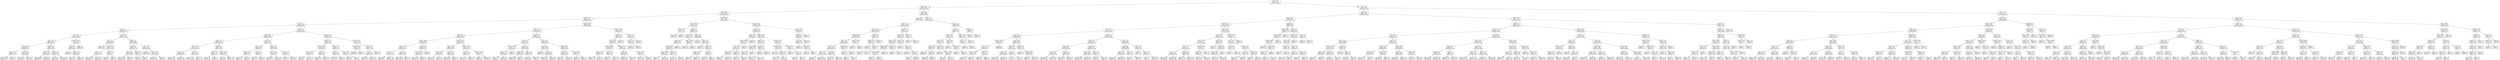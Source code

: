 digraph Tree {
node [shape=box] ;
0 [label="X[6] <= 44.5\nentropy = 0.336\nsamples = 199478\nvalue = [187096, 12382]"] ;
1 [label="X[403] <= 0.5\nentropy = 0.086\nsamples = 122091\nvalue = [120777, 1314]"] ;
0 -> 1 [labeldistance=2.5, labelangle=45, headlabel="True"] ;
2 [label="X[8] <= 5826.5\nentropy = 0.179\nsamples = 47523\nvalue = [46243, 1280]"] ;
1 -> 2 ;
3 [label="X[199] <= 149.5\nentropy = 0.154\nsamples = 46939\nvalue = [45897, 1042]"] ;
2 -> 3 ;
4 [label="X[195] <= 0.5\nentropy = 0.109\nsamples = 41301\nvalue = [40703, 598]"] ;
3 -> 4 ;
5 [label="X[6] <= 21.5\nentropy = 0.062\nsamples = 24112\nvalue = [23937, 175]"] ;
4 -> 5 ;
6 [label="X[2] <= 42.5\nentropy = 0.035\nsamples = 16122\nvalue = [16063, 59]"] ;
5 -> 6 ;
7 [label="X[0] <= 41.5\nentropy = 0.031\nsamples = 15906\nvalue = [15855, 51]"] ;
6 -> 7 ;
8 [label="X[188] <= 0.5\nentropy = 0.014\nsamples = 8041\nvalue = [8031, 10]"] ;
7 -> 8 ;
9 [label="X[199] <= 122.5\nentropy = 0.01\nsamples = 7742\nvalue = [7735, 7]"] ;
8 -> 9 ;
10 [label="entropy = 0.009\nsamples = 7728\nvalue = [7722, 6]"] ;
9 -> 10 ;
11 [label="entropy = 0.371\nsamples = 14\nvalue = [13, 1]"] ;
9 -> 11 ;
12 [label="X[216] <= 0.5\nentropy = 0.081\nsamples = 299\nvalue = [296, 3]"] ;
8 -> 12 ;
13 [label="entropy = 0.0\nsamples = 218\nvalue = [218, 0]"] ;
12 -> 13 ;
14 [label="entropy = 0.229\nsamples = 81\nvalue = [78, 3]"] ;
12 -> 14 ;
15 [label="X[347] <= 0.5\nentropy = 0.047\nsamples = 7865\nvalue = [7824, 41]"] ;
7 -> 15 ;
16 [label="X[209] <= 0.5\nentropy = 0.033\nsamples = 6947\nvalue = [6923, 24]"] ;
15 -> 16 ;
17 [label="entropy = 0.026\nsamples = 6436\nvalue = [6419, 17]"] ;
16 -> 17 ;
18 [label="entropy = 0.104\nsamples = 511\nvalue = [504, 7]"] ;
16 -> 18 ;
19 [label="X[288] <= 0.5\nentropy = 0.133\nsamples = 918\nvalue = [901, 17]"] ;
15 -> 19 ;
20 [label="entropy = 0.0\nsamples = 220\nvalue = [220, 0]"] ;
19 -> 20 ;
21 [label="entropy = 0.165\nsamples = 698\nvalue = [681, 17]"] ;
19 -> 21 ;
22 [label="X[243] <= 1603.145\nentropy = 0.229\nsamples = 216\nvalue = [208, 8]"] ;
6 -> 22 ;
23 [label="X[6] <= 7.0\nentropy = 0.36\nsamples = 117\nvalue = [109, 8]"] ;
22 -> 23 ;
24 [label="entropy = 0.0\nsamples = 50\nvalue = [50, 0]"] ;
23 -> 24 ;
25 [label="X[401] <= 0.5\nentropy = 0.528\nsamples = 67\nvalue = [59, 8]"] ;
23 -> 25 ;
26 [label="entropy = 0.154\nsamples = 45\nvalue = [44, 1]"] ;
25 -> 26 ;
27 [label="entropy = 0.902\nsamples = 22\nvalue = [15, 7]"] ;
25 -> 27 ;
28 [label="entropy = 0.0\nsamples = 99\nvalue = [99, 0]"] ;
22 -> 28 ;
29 [label="X[2] <= 18.5\nentropy = 0.109\nsamples = 7990\nvalue = [7874, 116]"] ;
5 -> 29 ;
30 [label="X[0] <= 21.5\nentropy = 0.192\nsamples = 2644\nvalue = [2566, 78]"] ;
29 -> 30 ;
31 [label="entropy = 0.0\nsamples = 444\nvalue = [444, 0]"] ;
30 -> 31 ;
32 [label="X[9] <= 2218.0\nentropy = 0.221\nsamples = 2200\nvalue = [2122, 78]"] ;
30 -> 32 ;
33 [label="X[0] <= 38.5\nentropy = 0.213\nsamples = 2195\nvalue = [2121, 74]"] ;
32 -> 33 ;
34 [label="entropy = 0.147\nsamples = 1236\nvalue = [1210, 26]"] ;
33 -> 34 ;
35 [label="entropy = 0.287\nsamples = 959\nvalue = [911, 48]"] ;
33 -> 35 ;
36 [label="X[289] <= 0.5\nentropy = 0.722\nsamples = 5\nvalue = [1, 4]"] ;
32 -> 36 ;
37 [label="entropy = 0.0\nsamples = 4\nvalue = [0, 4]"] ;
36 -> 37 ;
38 [label="entropy = 0.0\nsamples = 1\nvalue = [1, 0]"] ;
36 -> 38 ;
39 [label="X[347] <= 0.5\nentropy = 0.061\nsamples = 5346\nvalue = [5308, 38]"] ;
29 -> 39 ;
40 [label="X[109] <= 0.5\nentropy = 0.03\nsamples = 3231\nvalue = [3221, 10]"] ;
39 -> 40 ;
41 [label="X[362] <= 0.5\nentropy = 0.028\nsamples = 3228\nvalue = [3219, 9]"] ;
40 -> 41 ;
42 [label="entropy = 0.025\nsamples = 3218\nvalue = [3210, 8]"] ;
41 -> 42 ;
43 [label="entropy = 0.469\nsamples = 10\nvalue = [9, 1]"] ;
41 -> 43 ;
44 [label="X[225] <= 0.5\nentropy = 0.918\nsamples = 3\nvalue = [2, 1]"] ;
40 -> 44 ;
45 [label="entropy = 0.0\nsamples = 2\nvalue = [2, 0]"] ;
44 -> 45 ;
46 [label="entropy = 0.0\nsamples = 1\nvalue = [0, 1]"] ;
44 -> 46 ;
47 [label="X[0] <= 19.5\nentropy = 0.102\nsamples = 2115\nvalue = [2087, 28]"] ;
39 -> 47 ;
48 [label="entropy = 0.0\nsamples = 519\nvalue = [519, 0]"] ;
47 -> 48 ;
49 [label="X[9] <= 2231.5\nentropy = 0.127\nsamples = 1596\nvalue = [1568, 28]"] ;
47 -> 49 ;
50 [label="entropy = 0.12\nsamples = 1593\nvalue = [1567, 26]"] ;
49 -> 50 ;
51 [label="entropy = 0.918\nsamples = 3\nvalue = [1, 2]"] ;
49 -> 51 ;
52 [label="X[214] <= 0.5\nentropy = 0.167\nsamples = 17189\nvalue = [16766, 423]"] ;
4 -> 52 ;
53 [label="X[9] <= 1881.5\nentropy = 0.148\nsamples = 16522\nvalue = [16171, 351]"] ;
52 -> 53 ;
54 [label="X[281] <= 0.5\nentropy = 0.137\nsamples = 16237\nvalue = [15924, 313]"] ;
53 -> 54 ;
55 [label="X[209] <= 0.5\nentropy = 0.126\nsamples = 15716\nvalue = [15445, 271]"] ;
54 -> 55 ;
56 [label="X[6] <= 16.5\nentropy = 0.111\nsamples = 14353\nvalue = [14142, 211]"] ;
55 -> 56 ;
57 [label="entropy = 0.088\nsamples = 9624\nvalue = [9517, 107]"] ;
56 -> 57 ;
58 [label="entropy = 0.152\nsamples = 4729\nvalue = [4625, 104]"] ;
56 -> 58 ;
59 [label="X[326] <= 0.5\nentropy = 0.26\nsamples = 1363\nvalue = [1303, 60]"] ;
55 -> 59 ;
60 [label="entropy = 0.279\nsamples = 1246\nvalue = [1186, 60]"] ;
59 -> 60 ;
61 [label="entropy = 0.0\nsamples = 117\nvalue = [117, 0]"] ;
59 -> 61 ;
62 [label="X[0] <= 30.5\nentropy = 0.404\nsamples = 521\nvalue = [479, 42]"] ;
54 -> 62 ;
63 [label="X[60] <= 0.5\nentropy = 0.059\nsamples = 145\nvalue = [144, 1]"] ;
62 -> 63 ;
64 [label="entropy = 0.0\nsamples = 143\nvalue = [143, 0]"] ;
63 -> 64 ;
65 [label="entropy = 1.0\nsamples = 2\nvalue = [1, 1]"] ;
63 -> 65 ;
66 [label="X[243] <= 859.215\nentropy = 0.497\nsamples = 376\nvalue = [335, 41]"] ;
62 -> 66 ;
67 [label="entropy = 0.0\nsamples = 58\nvalue = [58, 0]"] ;
66 -> 67 ;
68 [label="entropy = 0.554\nsamples = 318\nvalue = [277, 41]"] ;
66 -> 68 ;
69 [label="X[6] <= 11.5\nentropy = 0.567\nsamples = 285\nvalue = [247, 38]"] ;
53 -> 69 ;
70 [label="X[324] <= 0.5\nentropy = 0.236\nsamples = 181\nvalue = [174, 7]"] ;
69 -> 70 ;
71 [label="X[47] <= 0.5\nentropy = 0.186\nsamples = 176\nvalue = [171, 5]"] ;
70 -> 71 ;
72 [label="entropy = 0.157\nsamples = 175\nvalue = [171, 4]"] ;
71 -> 72 ;
73 [label="entropy = 0.0\nsamples = 1\nvalue = [0, 1]"] ;
71 -> 73 ;
74 [label="X[345] <= 0.5\nentropy = 0.971\nsamples = 5\nvalue = [3, 2]"] ;
70 -> 74 ;
75 [label="entropy = 0.0\nsamples = 2\nvalue = [0, 2]"] ;
74 -> 75 ;
76 [label="entropy = 0.0\nsamples = 3\nvalue = [3, 0]"] ;
74 -> 76 ;
77 [label="X[346] <= 0.5\nentropy = 0.879\nsamples = 104\nvalue = [73, 31]"] ;
69 -> 77 ;
78 [label="X[9] <= 1978.5\nentropy = 0.959\nsamples = 76\nvalue = [47, 29]"] ;
77 -> 78 ;
79 [label="entropy = 0.971\nsamples = 30\nvalue = [12, 18]"] ;
78 -> 79 ;
80 [label="entropy = 0.794\nsamples = 46\nvalue = [35, 11]"] ;
78 -> 80 ;
81 [label="X[333] <= 0.5\nentropy = 0.371\nsamples = 28\nvalue = [26, 2]"] ;
77 -> 81 ;
82 [label="entropy = 1.0\nsamples = 4\nvalue = [2, 2]"] ;
81 -> 82 ;
83 [label="entropy = 0.0\nsamples = 24\nvalue = [24, 0]"] ;
81 -> 83 ;
84 [label="X[6] <= 25.5\nentropy = 0.494\nsamples = 667\nvalue = [595, 72]"] ;
52 -> 84 ;
85 [label="X[400] <= 0.5\nentropy = 0.35\nsamples = 396\nvalue = [370, 26]"] ;
84 -> 85 ;
86 [label="X[243] <= 3117.27\nentropy = 0.266\nsamples = 309\nvalue = [295, 14]"] ;
85 -> 86 ;
87 [label="X[243] <= 301.23\nentropy = 0.206\nsamples = 279\nvalue = [270, 9]"] ;
86 -> 87 ;
88 [label="entropy = 0.971\nsamples = 5\nvalue = [3, 2]"] ;
87 -> 88 ;
89 [label="entropy = 0.172\nsamples = 274\nvalue = [267, 7]"] ;
87 -> 89 ;
90 [label="X[3] <= 2.0\nentropy = 0.65\nsamples = 30\nvalue = [25, 5]"] ;
86 -> 90 ;
91 [label="entropy = 0.811\nsamples = 20\nvalue = [15, 5]"] ;
90 -> 91 ;
92 [label="entropy = 0.0\nsamples = 10\nvalue = [10, 0]"] ;
90 -> 92 ;
93 [label="X[46] <= 0.5\nentropy = 0.579\nsamples = 87\nvalue = [75, 12]"] ;
85 -> 93 ;
94 [label="X[50] <= 0.5\nentropy = 0.527\nsamples = 84\nvalue = [74, 10]"] ;
93 -> 94 ;
95 [label="entropy = 0.495\nsamples = 83\nvalue = [74, 9]"] ;
94 -> 95 ;
96 [label="entropy = 0.0\nsamples = 1\nvalue = [0, 1]"] ;
94 -> 96 ;
97 [label="X[8] <= 704.5\nentropy = 0.918\nsamples = 3\nvalue = [1, 2]"] ;
93 -> 97 ;
98 [label="entropy = 0.0\nsamples = 2\nvalue = [0, 2]"] ;
97 -> 98 ;
99 [label="entropy = 0.0\nsamples = 1\nvalue = [1, 0]"] ;
97 -> 99 ;
100 [label="X[0] <= 32.5\nentropy = 0.657\nsamples = 271\nvalue = [225, 46]"] ;
84 -> 100 ;
101 [label="X[243] <= 3409.875\nentropy = 0.149\nsamples = 47\nvalue = [46, 1]"] ;
100 -> 101 ;
102 [label="entropy = 0.0\nsamples = 46\nvalue = [46, 0]"] ;
101 -> 102 ;
103 [label="entropy = 0.0\nsamples = 1\nvalue = [0, 1]"] ;
101 -> 103 ;
104 [label="X[0] <= 66.5\nentropy = 0.724\nsamples = 224\nvalue = [179, 45]"] ;
100 -> 104 ;
105 [label="X[2] <= 2.5\nentropy = 0.761\nsamples = 204\nvalue = [159, 45]"] ;
104 -> 105 ;
106 [label="entropy = 0.99\nsamples = 34\nvalue = [19, 15]"] ;
105 -> 106 ;
107 [label="entropy = 0.672\nsamples = 170\nvalue = [140, 30]"] ;
105 -> 107 ;
108 [label="entropy = 0.0\nsamples = 20\nvalue = [20, 0]"] ;
104 -> 108 ;
109 [label="X[199] <= 12825.0\nentropy = 0.398\nsamples = 5638\nvalue = [5194, 444]"] ;
3 -> 109 ;
110 [label="X[6] <= 25.5\nentropy = 0.33\nsamples = 5384\nvalue = [5058, 326]"] ;
109 -> 110 ;
111 [label="X[347] <= 0.5\nentropy = 0.254\nsamples = 4611\nvalue = [4415, 196]"] ;
110 -> 111 ;
112 [label="X[199] <= 9155.0\nentropy = 0.156\nsamples = 2883\nvalue = [2818, 65]"] ;
111 -> 112 ;
113 [label="X[212] <= 0.5\nentropy = 0.134\nsamples = 2741\nvalue = [2690, 51]"] ;
112 -> 113 ;
114 [label="X[0] <= 51.5\nentropy = 0.171\nsamples = 1733\nvalue = [1689, 44]"] ;
113 -> 114 ;
115 [label="entropy = 0.036\nsamples = 529\nvalue = [527, 2]"] ;
114 -> 115 ;
116 [label="entropy = 0.218\nsamples = 1204\nvalue = [1162, 42]"] ;
114 -> 116 ;
117 [label="X[180] <= 0.5\nentropy = 0.06\nsamples = 1008\nvalue = [1001, 7]"] ;
113 -> 117 ;
118 [label="entropy = 0.053\nsamples = 1006\nvalue = [1000, 6]"] ;
117 -> 118 ;
119 [label="entropy = 1.0\nsamples = 2\nvalue = [1, 1]"] ;
117 -> 119 ;
120 [label="X[271] <= 0.5\nentropy = 0.465\nsamples = 142\nvalue = [128, 14]"] ;
112 -> 120 ;
121 [label="X[199] <= 11352.0\nentropy = 0.422\nsamples = 140\nvalue = [128, 12]"] ;
120 -> 121 ;
122 [label="entropy = 0.519\nsamples = 103\nvalue = [91, 12]"] ;
121 -> 122 ;
123 [label="entropy = 0.0\nsamples = 37\nvalue = [37, 0]"] ;
121 -> 123 ;
124 [label="entropy = 0.0\nsamples = 2\nvalue = [0, 2]"] ;
120 -> 124 ;
125 [label="X[199] <= 4071.0\nentropy = 0.387\nsamples = 1728\nvalue = [1597, 131]"] ;
111 -> 125 ;
126 [label="X[212] <= 0.5\nentropy = 0.303\nsamples = 1424\nvalue = [1347, 77]"] ;
125 -> 126 ;
127 [label="X[9] <= 2226.0\nentropy = 0.361\nsamples = 989\nvalue = [921, 68]"] ;
126 -> 127 ;
128 [label="entropy = 0.341\nsamples = 977\nvalue = [915, 62]"] ;
127 -> 128 ;
129 [label="entropy = 1.0\nsamples = 12\nvalue = [6, 6]"] ;
127 -> 129 ;
130 [label="X[242] <= 0.5\nentropy = 0.145\nsamples = 435\nvalue = [426, 9]"] ;
126 -> 130 ;
131 [label="entropy = 0.133\nsamples = 434\nvalue = [426, 8]"] ;
130 -> 131 ;
132 [label="entropy = 0.0\nsamples = 1\nvalue = [0, 1]"] ;
130 -> 132 ;
133 [label="X[199] <= 10897.0\nentropy = 0.675\nsamples = 304\nvalue = [250, 54]"] ;
125 -> 133 ;
134 [label="X[212] <= 0.5\nentropy = 0.612\nsamples = 272\nvalue = [231, 41]"] ;
133 -> 134 ;
135 [label="entropy = 0.722\nsamples = 195\nvalue = [156, 39]"] ;
134 -> 135 ;
136 [label="entropy = 0.174\nsamples = 77\nvalue = [75, 2]"] ;
134 -> 136 ;
137 [label="X[243] <= 1322.785\nentropy = 0.974\nsamples = 32\nvalue = [19, 13]"] ;
133 -> 137 ;
138 [label="entropy = 0.0\nsamples = 7\nvalue = [7, 0]"] ;
137 -> 138 ;
139 [label="entropy = 0.999\nsamples = 25\nvalue = [12, 13]"] ;
137 -> 139 ;
140 [label="X[195] <= 0.5\nentropy = 0.654\nsamples = 773\nvalue = [643, 130]"] ;
110 -> 140 ;
141 [label="X[0] <= 41.5\nentropy = 0.44\nsamples = 417\nvalue = [379, 38]"] ;
140 -> 141 ;
142 [label="X[243] <= 4730.935\nentropy = 0.159\nsamples = 172\nvalue = [168, 4]"] ;
141 -> 142 ;
143 [label="X[337] <= 0.5\nentropy = 0.127\nsamples = 171\nvalue = [168, 3]"] ;
142 -> 143 ;
144 [label="entropy = 0.811\nsamples = 8\nvalue = [6, 2]"] ;
143 -> 144 ;
145 [label="entropy = 0.054\nsamples = 163\nvalue = [162, 1]"] ;
143 -> 145 ;
146 [label="entropy = 0.0\nsamples = 1\nvalue = [0, 1]"] ;
142 -> 146 ;
147 [label="X[2] <= 17.5\nentropy = 0.581\nsamples = 245\nvalue = [211, 34]"] ;
141 -> 147 ;
148 [label="X[197] <= 0.5\nentropy = 0.685\nsamples = 170\nvalue = [139, 31]"] ;
147 -> 148 ;
149 [label="entropy = 0.664\nsamples = 168\nvalue = [139, 29]"] ;
148 -> 149 ;
150 [label="entropy = 0.0\nsamples = 2\nvalue = [0, 2]"] ;
148 -> 150 ;
151 [label="X[0] <= 64.5\nentropy = 0.242\nsamples = 75\nvalue = [72, 3]"] ;
147 -> 151 ;
152 [label="entropy = 0.0\nsamples = 68\nvalue = [68, 0]"] ;
151 -> 152 ;
153 [label="entropy = 0.985\nsamples = 7\nvalue = [4, 3]"] ;
151 -> 153 ;
154 [label="X[2] <= 11.5\nentropy = 0.824\nsamples = 356\nvalue = [264, 92]"] ;
140 -> 154 ;
155 [label="X[0] <= 32.5\nentropy = 0.952\nsamples = 194\nvalue = [122, 72]"] ;
154 -> 155 ;
156 [label="entropy = 0.0\nsamples = 22\nvalue = [22, 0]"] ;
155 -> 156 ;
157 [label="X[3] <= 5.5\nentropy = 0.981\nsamples = 172\nvalue = [100, 72]"] ;
155 -> 157 ;
158 [label="entropy = 0.896\nsamples = 96\nvalue = [66, 30]"] ;
157 -> 158 ;
159 [label="entropy = 0.992\nsamples = 76\nvalue = [34, 42]"] ;
157 -> 159 ;
160 [label="X[9] <= 1894.5\nentropy = 0.539\nsamples = 162\nvalue = [142, 20]"] ;
154 -> 160 ;
161 [label="X[347] <= 0.5\nentropy = 0.459\nsamples = 155\nvalue = [140, 15]"] ;
160 -> 161 ;
162 [label="entropy = 0.0\nsamples = 56\nvalue = [56, 0]"] ;
161 -> 162 ;
163 [label="entropy = 0.614\nsamples = 99\nvalue = [84, 15]"] ;
161 -> 163 ;
164 [label="X[199] <= 2050.0\nentropy = 0.863\nsamples = 7\nvalue = [2, 5]"] ;
160 -> 164 ;
165 [label="entropy = 0.0\nsamples = 5\nvalue = [0, 5]"] ;
164 -> 165 ;
166 [label="entropy = 0.0\nsamples = 2\nvalue = [2, 0]"] ;
164 -> 166 ;
167 [label="X[199] <= 30631.0\nentropy = 0.996\nsamples = 254\nvalue = [136, 118]"] ;
109 -> 167 ;
168 [label="X[191] <= 0.5\nentropy = 0.942\nsamples = 209\nvalue = [134, 75]"] ;
167 -> 168 ;
169 [label="X[347] <= 0.5\nentropy = 0.957\nsamples = 198\nvalue = [123, 75]"] ;
168 -> 169 ;
170 [label="X[199] <= 28625.0\nentropy = 0.858\nsamples = 110\nvalue = [79, 31]"] ;
169 -> 170 ;
171 [label="X[281] <= 0.5\nentropy = 0.744\nsamples = 90\nvalue = [71, 19]"] ;
170 -> 171 ;
172 [label="entropy = 0.668\nsamples = 86\nvalue = [71, 15]"] ;
171 -> 172 ;
173 [label="entropy = 0.0\nsamples = 4\nvalue = [0, 4]"] ;
171 -> 173 ;
174 [label="X[0] <= 64.5\nentropy = 0.971\nsamples = 20\nvalue = [8, 12]"] ;
170 -> 174 ;
175 [label="entropy = 0.544\nsamples = 8\nvalue = [7, 1]"] ;
174 -> 175 ;
176 [label="entropy = 0.414\nsamples = 12\nvalue = [1, 11]"] ;
174 -> 176 ;
177 [label="X[243] <= 2005.01\nentropy = 1.0\nsamples = 88\nvalue = [44, 44]"] ;
169 -> 177 ;
178 [label="X[0] <= 83.5\nentropy = 0.98\nsamples = 67\nvalue = [28, 39]"] ;
177 -> 178 ;
179 [label="entropy = 0.939\nsamples = 59\nvalue = [21, 38]"] ;
178 -> 179 ;
180 [label="entropy = 0.544\nsamples = 8\nvalue = [7, 1]"] ;
178 -> 180 ;
181 [label="X[1] <= 35.0\nentropy = 0.792\nsamples = 21\nvalue = [16, 5]"] ;
177 -> 181 ;
182 [label="entropy = 0.629\nsamples = 19\nvalue = [16, 3]"] ;
181 -> 182 ;
183 [label="entropy = 0.0\nsamples = 2\nvalue = [0, 2]"] ;
181 -> 183 ;
184 [label="entropy = 0.0\nsamples = 11\nvalue = [11, 0]"] ;
168 -> 184 ;
185 [label="X[215] <= 0.5\nentropy = 0.262\nsamples = 45\nvalue = [2, 43]"] ;
167 -> 185 ;
186 [label="X[291] <= 0.5\nentropy = 0.156\nsamples = 44\nvalue = [1, 43]"] ;
185 -> 186 ;
187 [label="entropy = 0.0\nsamples = 43\nvalue = [0, 43]"] ;
186 -> 187 ;
188 [label="entropy = 0.0\nsamples = 1\nvalue = [1, 0]"] ;
186 -> 188 ;
189 [label="entropy = 0.0\nsamples = 1\nvalue = [1, 0]"] ;
185 -> 189 ;
190 [label="X[8] <= 10041.0\nentropy = 0.975\nsamples = 584\nvalue = [346, 238]"] ;
2 -> 190 ;
191 [label="X[8] <= 6228.5\nentropy = 0.773\nsamples = 308\nvalue = [238, 70]"] ;
190 -> 191 ;
192 [label="X[209] <= 0.5\nentropy = 0.439\nsamples = 11\nvalue = [1, 10]"] ;
191 -> 192 ;
193 [label="entropy = 0.0\nsamples = 10\nvalue = [0, 10]"] ;
192 -> 193 ;
194 [label="entropy = 0.0\nsamples = 1\nvalue = [1, 0]"] ;
192 -> 194 ;
195 [label="X[346] <= 0.5\nentropy = 0.726\nsamples = 297\nvalue = [237, 60]"] ;
191 -> 195 ;
196 [label="X[402] <= 0.5\nentropy = 0.829\nsamples = 191\nvalue = [141, 50]"] ;
195 -> 196 ;
197 [label="X[251] <= 0.5\nentropy = 0.879\nsamples = 161\nvalue = [113, 48]"] ;
196 -> 197 ;
198 [label="X[8] <= 8296.0\nentropy = 0.907\nsamples = 149\nvalue = [101, 48]"] ;
197 -> 198 ;
199 [label="X[243] <= 298.05\nentropy = 0.842\nsamples = 122\nvalue = [89, 33]"] ;
198 -> 199 ;
200 [label="entropy = 0.722\nsamples = 5\nvalue = [1, 4]"] ;
199 -> 200 ;
201 [label="entropy = 0.808\nsamples = 117\nvalue = [88, 29]"] ;
199 -> 201 ;
202 [label="X[24] <= 0.5\nentropy = 0.991\nsamples = 27\nvalue = [12, 15]"] ;
198 -> 202 ;
203 [label="entropy = 0.999\nsamples = 23\nvalue = [12, 11]"] ;
202 -> 203 ;
204 [label="entropy = 0.0\nsamples = 4\nvalue = [0, 4]"] ;
202 -> 204 ;
205 [label="entropy = 0.0\nsamples = 12\nvalue = [12, 0]"] ;
197 -> 205 ;
206 [label="X[199] <= 6400.0\nentropy = 0.353\nsamples = 30\nvalue = [28, 2]"] ;
196 -> 206 ;
207 [label="entropy = 0.0\nsamples = 28\nvalue = [28, 0]"] ;
206 -> 207 ;
208 [label="entropy = 0.0\nsamples = 2\nvalue = [0, 2]"] ;
206 -> 208 ;
209 [label="X[0] <= 26.0\nentropy = 0.451\nsamples = 106\nvalue = [96, 10]"] ;
195 -> 209 ;
210 [label="entropy = 0.0\nsamples = 2\nvalue = [0, 2]"] ;
209 -> 210 ;
211 [label="X[0] <= 55.5\nentropy = 0.391\nsamples = 104\nvalue = [96, 8]"] ;
209 -> 211 ;
212 [label="entropy = 0.0\nsamples = 54\nvalue = [54, 0]"] ;
211 -> 212 ;
213 [label="X[3] <= 0.5\nentropy = 0.634\nsamples = 50\nvalue = [42, 8]"] ;
211 -> 213 ;
214 [label="X[199] <= 85.5\nentropy = 0.496\nsamples = 46\nvalue = [41, 5]"] ;
213 -> 214 ;
215 [label="entropy = 0.0\nsamples = 24\nvalue = [24, 0]"] ;
214 -> 215 ;
216 [label="entropy = 0.773\nsamples = 22\nvalue = [17, 5]"] ;
214 -> 216 ;
217 [label="X[2] <= 6.0\nentropy = 0.811\nsamples = 4\nvalue = [1, 3]"] ;
213 -> 217 ;
218 [label="entropy = 0.0\nsamples = 3\nvalue = [0, 3]"] ;
217 -> 218 ;
219 [label="entropy = 0.0\nsamples = 1\nvalue = [1, 0]"] ;
217 -> 219 ;
220 [label="X[175] <= 0.5\nentropy = 0.966\nsamples = 276\nvalue = [108, 168]"] ;
190 -> 220 ;
221 [label="X[347] <= 0.5\nentropy = 0.999\nsamples = 216\nvalue = [105, 111]"] ;
220 -> 221 ;
222 [label="X[292] <= 0.5\nentropy = 0.824\nsamples = 89\nvalue = [66, 23]"] ;
221 -> 222 ;
223 [label="X[199] <= 42499.5\nentropy = 0.731\nsamples = 83\nvalue = [66, 17]"] ;
222 -> 223 ;
224 [label="X[6] <= 38.0\nentropy = 0.645\nsamples = 79\nvalue = [66, 13]"] ;
223 -> 224 ;
225 [label="X[0] <= 61.5\nentropy = 0.435\nsamples = 67\nvalue = [61, 6]"] ;
224 -> 225 ;
226 [label="entropy = 0.137\nsamples = 52\nvalue = [51, 1]"] ;
225 -> 226 ;
227 [label="entropy = 0.918\nsamples = 15\nvalue = [10, 5]"] ;
225 -> 227 ;
228 [label="X[0] <= 51.5\nentropy = 0.98\nsamples = 12\nvalue = [5, 7]"] ;
224 -> 228 ;
229 [label="entropy = 0.954\nsamples = 8\nvalue = [5, 3]"] ;
228 -> 229 ;
230 [label="entropy = 0.0\nsamples = 4\nvalue = [0, 4]"] ;
228 -> 230 ;
231 [label="entropy = 0.0\nsamples = 4\nvalue = [0, 4]"] ;
223 -> 231 ;
232 [label="entropy = 0.0\nsamples = 6\nvalue = [0, 6]"] ;
222 -> 232 ;
233 [label="X[199] <= 1536.5\nentropy = 0.89\nsamples = 127\nvalue = [39, 88]"] ;
221 -> 233 ;
234 [label="X[6] <= 31.5\nentropy = 0.987\nsamples = 76\nvalue = [33, 43]"] ;
233 -> 234 ;
235 [label="X[8] <= 30961.5\nentropy = 0.998\nsamples = 59\nvalue = [31, 28]"] ;
234 -> 235 ;
236 [label="X[0] <= 73.5\nentropy = 0.996\nsamples = 52\nvalue = [24, 28]"] ;
235 -> 236 ;
237 [label="entropy = 0.989\nsamples = 41\nvalue = [23, 18]"] ;
236 -> 237 ;
238 [label="entropy = 0.439\nsamples = 11\nvalue = [1, 10]"] ;
236 -> 238 ;
239 [label="entropy = 0.0\nsamples = 7\nvalue = [7, 0]"] ;
235 -> 239 ;
240 [label="X[407] <= 0.5\nentropy = 0.523\nsamples = 17\nvalue = [2, 15]"] ;
234 -> 240 ;
241 [label="entropy = 0.0\nsamples = 2\nvalue = [2, 0]"] ;
240 -> 241 ;
242 [label="entropy = 0.0\nsamples = 15\nvalue = [0, 15]"] ;
240 -> 242 ;
243 [label="X[216] <= 0.5\nentropy = 0.523\nsamples = 51\nvalue = [6, 45]"] ;
233 -> 243 ;
244 [label="X[243] <= 1884.42\nentropy = 0.353\nsamples = 45\nvalue = [3, 42]"] ;
243 -> 244 ;
245 [label="entropy = 0.0\nsamples = 28\nvalue = [0, 28]"] ;
244 -> 245 ;
246 [label="X[283] <= 0.5\nentropy = 0.672\nsamples = 17\nvalue = [3, 14]"] ;
244 -> 246 ;
247 [label="entropy = 0.544\nsamples = 16\nvalue = [2, 14]"] ;
246 -> 247 ;
248 [label="entropy = 0.0\nsamples = 1\nvalue = [1, 0]"] ;
246 -> 248 ;
249 [label="X[243] <= 1810.015\nentropy = 1.0\nsamples = 6\nvalue = [3, 3]"] ;
243 -> 249 ;
250 [label="entropy = 0.0\nsamples = 2\nvalue = [2, 0]"] ;
249 -> 250 ;
251 [label="X[4] <= 1.0\nentropy = 0.811\nsamples = 4\nvalue = [1, 3]"] ;
249 -> 251 ;
252 [label="entropy = 0.0\nsamples = 3\nvalue = [0, 3]"] ;
251 -> 252 ;
253 [label="entropy = 0.0\nsamples = 1\nvalue = [1, 0]"] ;
251 -> 253 ;
254 [label="X[285] <= 0.5\nentropy = 0.286\nsamples = 60\nvalue = [3, 57]"] ;
220 -> 254 ;
255 [label="X[46] <= 0.5\nentropy = 0.214\nsamples = 59\nvalue = [2, 57]"] ;
254 -> 255 ;
256 [label="X[0] <= 86.0\nentropy = 0.126\nsamples = 58\nvalue = [1, 57]"] ;
255 -> 256 ;
257 [label="entropy = 0.0\nsamples = 54\nvalue = [0, 54]"] ;
256 -> 257 ;
258 [label="X[212] <= 0.5\nentropy = 0.811\nsamples = 4\nvalue = [1, 3]"] ;
256 -> 258 ;
259 [label="entropy = 0.0\nsamples = 3\nvalue = [0, 3]"] ;
258 -> 259 ;
260 [label="entropy = 0.0\nsamples = 1\nvalue = [1, 0]"] ;
258 -> 260 ;
261 [label="entropy = 0.0\nsamples = 1\nvalue = [1, 0]"] ;
255 -> 261 ;
262 [label="entropy = 0.0\nsamples = 1\nvalue = [1, 0]"] ;
254 -> 262 ;
263 [label="X[0] <= 20.5\nentropy = 0.006\nsamples = 74568\nvalue = [74534, 34]"] ;
1 -> 263 ;
264 [label="entropy = 0.0\nsamples = 56602\nvalue = [56602, 0]"] ;
263 -> 264 ;
265 [label="X[209] <= 0.5\nentropy = 0.02\nsamples = 17966\nvalue = [17932, 34]"] ;
263 -> 265 ;
266 [label="X[222] <= 0.5\nentropy = 0.016\nsamples = 17180\nvalue = [17154, 26]"] ;
265 -> 266 ;
267 [label="X[211] <= 0.5\nentropy = 0.014\nsamples = 16858\nvalue = [16837, 21]"] ;
266 -> 267 ;
268 [label="X[199] <= 805.0\nentropy = 0.013\nsamples = 16818\nvalue = [16799, 19]"] ;
267 -> 268 ;
269 [label="X[152] <= 0.5\nentropy = 0.012\nsamples = 16811\nvalue = [16793, 18]"] ;
268 -> 269 ;
270 [label="X[110] <= 0.5\nentropy = 0.012\nsamples = 16799\nvalue = [16782, 17]"] ;
269 -> 270 ;
271 [label="X[233] <= 0.5\nentropy = 0.01\nsamples = 16339\nvalue = [16325, 14]"] ;
270 -> 271 ;
272 [label="entropy = 0.0\nsamples = 2923\nvalue = [2923, 0]"] ;
271 -> 272 ;
273 [label="entropy = 0.012\nsamples = 13416\nvalue = [13402, 14]"] ;
271 -> 273 ;
274 [label="X[0] <= 36.5\nentropy = 0.057\nsamples = 460\nvalue = [457, 3]"] ;
270 -> 274 ;
275 [label="entropy = 0.169\nsamples = 120\nvalue = [117, 3]"] ;
274 -> 275 ;
276 [label="entropy = 0.0\nsamples = 340\nvalue = [340, 0]"] ;
274 -> 276 ;
277 [label="X[243] <= 1403.75\nentropy = 0.414\nsamples = 12\nvalue = [11, 1]"] ;
269 -> 277 ;
278 [label="X[0] <= 75.5\nentropy = 1.0\nsamples = 2\nvalue = [1, 1]"] ;
277 -> 278 ;
279 [label="entropy = 0.0\nsamples = 1\nvalue = [0, 1]"] ;
278 -> 279 ;
280 [label="entropy = 0.0\nsamples = 1\nvalue = [1, 0]"] ;
278 -> 280 ;
281 [label="entropy = 0.0\nsamples = 10\nvalue = [10, 0]"] ;
277 -> 281 ;
282 [label="X[199] <= 840.0\nentropy = 0.592\nsamples = 7\nvalue = [6, 1]"] ;
268 -> 282 ;
283 [label="entropy = 0.0\nsamples = 1\nvalue = [0, 1]"] ;
282 -> 283 ;
284 [label="entropy = 0.0\nsamples = 6\nvalue = [6, 0]"] ;
282 -> 284 ;
285 [label="X[99] <= 0.5\nentropy = 0.286\nsamples = 40\nvalue = [38, 2]"] ;
267 -> 285 ;
286 [label="X[199] <= 50.0\nentropy = 0.172\nsamples = 39\nvalue = [38, 1]"] ;
285 -> 286 ;
287 [label="entropy = 0.0\nsamples = 37\nvalue = [37, 0]"] ;
286 -> 287 ;
288 [label="X[277] <= 0.5\nentropy = 1.0\nsamples = 2\nvalue = [1, 1]"] ;
286 -> 288 ;
289 [label="entropy = 0.0\nsamples = 1\nvalue = [1, 0]"] ;
288 -> 289 ;
290 [label="entropy = 0.0\nsamples = 1\nvalue = [0, 1]"] ;
288 -> 290 ;
291 [label="entropy = 0.0\nsamples = 1\nvalue = [0, 1]"] ;
285 -> 291 ;
292 [label="X[213] <= 0.5\nentropy = 0.116\nsamples = 322\nvalue = [317, 5]"] ;
266 -> 292 ;
293 [label="X[198] <= 0.5\nentropy = 0.097\nsamples = 320\nvalue = [316, 4]"] ;
292 -> 293 ;
294 [label="X[199] <= 181.5\nentropy = 0.058\nsamples = 300\nvalue = [298, 2]"] ;
293 -> 294 ;
295 [label="X[243] <= 587.77\nentropy = 0.033\nsamples = 296\nvalue = [295, 1]"] ;
294 -> 295 ;
296 [label="X[243] <= 546.515\nentropy = 0.235\nsamples = 26\nvalue = [25, 1]"] ;
295 -> 296 ;
297 [label="entropy = 0.0\nsamples = 25\nvalue = [25, 0]"] ;
296 -> 297 ;
298 [label="entropy = 0.0\nsamples = 1\nvalue = [0, 1]"] ;
296 -> 298 ;
299 [label="entropy = 0.0\nsamples = 270\nvalue = [270, 0]"] ;
295 -> 299 ;
300 [label="X[290] <= 0.5\nentropy = 0.811\nsamples = 4\nvalue = [3, 1]"] ;
294 -> 300 ;
301 [label="entropy = 0.0\nsamples = 3\nvalue = [3, 0]"] ;
300 -> 301 ;
302 [label="entropy = 0.0\nsamples = 1\nvalue = [0, 1]"] ;
300 -> 302 ;
303 [label="X[0] <= 41.0\nentropy = 0.469\nsamples = 20\nvalue = [18, 2]"] ;
293 -> 303 ;
304 [label="entropy = 0.0\nsamples = 1\nvalue = [0, 1]"] ;
303 -> 304 ;
305 [label="X[0] <= 70.0\nentropy = 0.297\nsamples = 19\nvalue = [18, 1]"] ;
303 -> 305 ;
306 [label="entropy = 0.0\nsamples = 15\nvalue = [15, 0]"] ;
305 -> 306 ;
307 [label="X[0] <= 73.0\nentropy = 0.811\nsamples = 4\nvalue = [3, 1]"] ;
305 -> 307 ;
308 [label="entropy = 0.0\nsamples = 1\nvalue = [0, 1]"] ;
307 -> 308 ;
309 [label="entropy = 0.0\nsamples = 3\nvalue = [3, 0]"] ;
307 -> 309 ;
310 [label="X[93] <= 0.5\nentropy = 1.0\nsamples = 2\nvalue = [1, 1]"] ;
292 -> 310 ;
311 [label="entropy = 0.0\nsamples = 1\nvalue = [0, 1]"] ;
310 -> 311 ;
312 [label="entropy = 0.0\nsamples = 1\nvalue = [1, 0]"] ;
310 -> 312 ;
313 [label="X[377] <= 0.5\nentropy = 0.082\nsamples = 786\nvalue = [778, 8]"] ;
265 -> 313 ;
314 [label="X[6] <= 8.5\nentropy = 0.074\nsamples = 784\nvalue = [777, 7]"] ;
313 -> 314 ;
315 [label="X[147] <= 0.5\nentropy = 0.057\nsamples = 755\nvalue = [750, 5]"] ;
314 -> 315 ;
316 [label="X[173] <= 0.5\nentropy = 0.048\nsamples = 747\nvalue = [743, 4]"] ;
315 -> 316 ;
317 [label="X[297] <= 0.5\nentropy = 0.019\nsamples = 573\nvalue = [572, 1]"] ;
316 -> 317 ;
318 [label="entropy = 0.0\nsamples = 564\nvalue = [564, 0]"] ;
317 -> 318 ;
319 [label="X[331] <= 0.5\nentropy = 0.503\nsamples = 9\nvalue = [8, 1]"] ;
317 -> 319 ;
320 [label="entropy = 0.0\nsamples = 8\nvalue = [8, 0]"] ;
319 -> 320 ;
321 [label="entropy = 0.0\nsamples = 1\nvalue = [0, 1]"] ;
319 -> 321 ;
322 [label="X[107] <= 0.5\nentropy = 0.126\nsamples = 174\nvalue = [171, 3]"] ;
316 -> 322 ;
323 [label="entropy = 0.0\nsamples = 81\nvalue = [81, 0]"] ;
322 -> 323 ;
324 [label="X[243] <= 1550.05\nentropy = 0.206\nsamples = 93\nvalue = [90, 3]"] ;
322 -> 324 ;
325 [label="entropy = 0.0\nsamples = 40\nvalue = [40, 0]"] ;
324 -> 325 ;
326 [label="entropy = 0.314\nsamples = 53\nvalue = [50, 3]"] ;
324 -> 326 ;
327 [label="X[188] <= 0.5\nentropy = 0.544\nsamples = 8\nvalue = [7, 1]"] ;
315 -> 327 ;
328 [label="entropy = 0.0\nsamples = 6\nvalue = [6, 0]"] ;
327 -> 328 ;
329 [label="X[243] <= 1301.07\nentropy = 1.0\nsamples = 2\nvalue = [1, 1]"] ;
327 -> 329 ;
330 [label="entropy = 0.0\nsamples = 1\nvalue = [0, 1]"] ;
329 -> 330 ;
331 [label="entropy = 0.0\nsamples = 1\nvalue = [1, 0]"] ;
329 -> 331 ;
332 [label="X[337] <= 0.5\nentropy = 0.362\nsamples = 29\nvalue = [27, 2]"] ;
314 -> 332 ;
333 [label="X[175] <= 0.5\nentropy = 0.971\nsamples = 5\nvalue = [3, 2]"] ;
332 -> 333 ;
334 [label="entropy = 0.0\nsamples = 3\nvalue = [3, 0]"] ;
333 -> 334 ;
335 [label="entropy = 0.0\nsamples = 2\nvalue = [0, 2]"] ;
333 -> 335 ;
336 [label="entropy = 0.0\nsamples = 24\nvalue = [24, 0]"] ;
332 -> 336 ;
337 [label="X[324] <= 0.5\nentropy = 1.0\nsamples = 2\nvalue = [1, 1]"] ;
313 -> 337 ;
338 [label="entropy = 0.0\nsamples = 1\nvalue = [0, 1]"] ;
337 -> 338 ;
339 [label="entropy = 0.0\nsamples = 1\nvalue = [1, 0]"] ;
337 -> 339 ;
340 [label="X[2] <= 18.5\nentropy = 0.592\nsamples = 77387\nvalue = [66319, 11068]"] ;
0 -> 340 [labeldistance=2.5, labelangle=-45, headlabel="False"] ;
341 [label="X[347] <= 0.5\nentropy = 0.836\nsamples = 32376\nvalue = [23762, 8614]"] ;
340 -> 341 ;
342 [label="X[8] <= 9088.0\nentropy = 0.553\nsamples = 14563\nvalue = [12691, 1872]"] ;
341 -> 342 ;
343 [label="X[199] <= 99.5\nentropy = 0.523\nsamples = 14319\nvalue = [12634, 1685]"] ;
342 -> 343 ;
344 [label="X[0] <= 30.5\nentropy = 0.437\nsamples = 12155\nvalue = [11058, 1097]"] ;
343 -> 344 ;
345 [label="X[0] <= 23.5\nentropy = 0.214\nsamples = 2995\nvalue = [2893, 102]"] ;
344 -> 345 ;
346 [label="X[243] <= 1058.72\nentropy = 0.052\nsamples = 676\nvalue = [672, 4]"] ;
345 -> 346 ;
347 [label="X[11] <= 0.5\nentropy = 0.174\nsamples = 154\nvalue = [150, 4]"] ;
346 -> 347 ;
348 [label="X[243] <= 1031.565\nentropy = 0.103\nsamples = 149\nvalue = [147, 2]"] ;
347 -> 348 ;
349 [label="entropy = 0.0\nsamples = 139\nvalue = [139, 0]"] ;
348 -> 349 ;
350 [label="entropy = 0.722\nsamples = 10\nvalue = [8, 2]"] ;
348 -> 350 ;
351 [label="X[306] <= 0.5\nentropy = 0.971\nsamples = 5\nvalue = [3, 2]"] ;
347 -> 351 ;
352 [label="entropy = 0.0\nsamples = 3\nvalue = [3, 0]"] ;
351 -> 352 ;
353 [label="entropy = 0.0\nsamples = 2\nvalue = [0, 2]"] ;
351 -> 353 ;
354 [label="entropy = 0.0\nsamples = 522\nvalue = [522, 0]"] ;
346 -> 354 ;
355 [label="X[9] <= 1534.0\nentropy = 0.253\nsamples = 2319\nvalue = [2221, 98]"] ;
345 -> 355 ;
356 [label="X[103] <= 0.5\nentropy = 0.236\nsamples = 2274\nvalue = [2186, 88]"] ;
355 -> 356 ;
357 [label="X[258] <= 0.5\nentropy = 0.231\nsamples = 2269\nvalue = [2184, 85]"] ;
356 -> 357 ;
358 [label="entropy = 0.213\nsamples = 2166\nvalue = [2093, 73]"] ;
357 -> 358 ;
359 [label="entropy = 0.519\nsamples = 103\nvalue = [91, 12]"] ;
357 -> 359 ;
360 [label="X[3] <= 5.0\nentropy = 0.971\nsamples = 5\nvalue = [2, 3]"] ;
356 -> 360 ;
361 [label="entropy = 0.918\nsamples = 3\nvalue = [2, 1]"] ;
360 -> 361 ;
362 [label="entropy = 0.0\nsamples = 2\nvalue = [0, 2]"] ;
360 -> 362 ;
363 [label="X[294] <= 0.5\nentropy = 0.764\nsamples = 45\nvalue = [35, 10]"] ;
355 -> 363 ;
364 [label="entropy = 0.0\nsamples = 12\nvalue = [12, 0]"] ;
363 -> 364 ;
365 [label="X[243] <= 778.625\nentropy = 0.885\nsamples = 33\nvalue = [23, 10]"] ;
363 -> 365 ;
366 [label="entropy = 0.0\nsamples = 7\nvalue = [7, 0]"] ;
365 -> 366 ;
367 [label="entropy = 0.961\nsamples = 26\nvalue = [16, 10]"] ;
365 -> 367 ;
368 [label="X[212] <= 0.5\nentropy = 0.496\nsamples = 9160\nvalue = [8165, 995]"] ;
344 -> 368 ;
369 [label="X[216] <= 0.5\nentropy = 0.551\nsamples = 7118\nvalue = [6209, 909]"] ;
368 -> 369 ;
370 [label="X[215] <= 0.5\nentropy = 0.609\nsamples = 5401\nvalue = [4592, 809]"] ;
369 -> 370 ;
371 [label="X[211] <= 0.5\nentropy = 0.584\nsamples = 5216\nvalue = [4487, 729]"] ;
370 -> 371 ;
372 [label="entropy = 0.561\nsamples = 5078\nvalue = [4412, 666]"] ;
371 -> 372 ;
373 [label="entropy = 0.995\nsamples = 138\nvalue = [75, 63]"] ;
371 -> 373 ;
374 [label="X[2] <= 11.5\nentropy = 0.987\nsamples = 185\nvalue = [105, 80]"] ;
370 -> 374 ;
375 [label="entropy = 0.999\nsamples = 159\nvalue = [83, 76]"] ;
374 -> 375 ;
376 [label="entropy = 0.619\nsamples = 26\nvalue = [22, 4]"] ;
374 -> 376 ;
377 [label="X[9] <= 1975.5\nentropy = 0.32\nsamples = 1717\nvalue = [1617, 100]"] ;
369 -> 377 ;
378 [label="X[254] <= 0.5\nentropy = 0.308\nsamples = 1703\nvalue = [1609, 94]"] ;
377 -> 378 ;
379 [label="entropy = 0.269\nsamples = 1460\nvalue = [1393, 67]"] ;
378 -> 379 ;
380 [label="entropy = 0.503\nsamples = 243\nvalue = [216, 27]"] ;
378 -> 380 ;
381 [label="X[0] <= 50.0\nentropy = 0.985\nsamples = 14\nvalue = [8, 6]"] ;
377 -> 381 ;
382 [label="entropy = 0.863\nsamples = 7\nvalue = [2, 5]"] ;
381 -> 382 ;
383 [label="entropy = 0.592\nsamples = 7\nvalue = [6, 1]"] ;
381 -> 383 ;
384 [label="X[15] <= 0.5\nentropy = 0.252\nsamples = 2042\nvalue = [1956, 86]"] ;
368 -> 384 ;
385 [label="X[110] <= 0.5\nentropy = 0.229\nsamples = 1966\nvalue = [1893, 73]"] ;
384 -> 385 ;
386 [label="X[0] <= 33.5\nentropy = 0.216\nsamples = 1947\nvalue = [1880, 67]"] ;
385 -> 386 ;
387 [label="entropy = 0.0\nsamples = 204\nvalue = [204, 0]"] ;
386 -> 387 ;
388 [label="entropy = 0.235\nsamples = 1743\nvalue = [1676, 67]"] ;
386 -> 388 ;
389 [label="X[19] <= 0.5\nentropy = 0.9\nsamples = 19\nvalue = [13, 6]"] ;
385 -> 389 ;
390 [label="entropy = 0.414\nsamples = 12\nvalue = [11, 1]"] ;
389 -> 390 ;
391 [label="entropy = 0.863\nsamples = 7\nvalue = [2, 5]"] ;
389 -> 391 ;
392 [label="X[1] <= 33.5\nentropy = 0.66\nsamples = 76\nvalue = [63, 13]"] ;
384 -> 392 ;
393 [label="entropy = 0.0\nsamples = 19\nvalue = [19, 0]"] ;
392 -> 393 ;
394 [label="X[1] <= 41.5\nentropy = 0.775\nsamples = 57\nvalue = [44, 13]"] ;
392 -> 394 ;
395 [label="entropy = 0.811\nsamples = 4\nvalue = [1, 3]"] ;
394 -> 395 ;
396 [label="entropy = 0.699\nsamples = 53\nvalue = [43, 10]"] ;
394 -> 396 ;
397 [label="X[199] <= 9575.0\nentropy = 0.844\nsamples = 2164\nvalue = [1576, 588]"] ;
343 -> 397 ;
398 [label="X[215] <= 0.5\nentropy = 0.817\nsamples = 2087\nvalue = [1558, 529]"] ;
397 -> 398 ;
399 [label="X[9] <= 1939.5\nentropy = 0.792\nsamples = 2013\nvalue = [1533, 480]"] ;
398 -> 399 ;
400 [label="X[212] <= 0.5\nentropy = 0.776\nsamples = 1978\nvalue = [1525, 453]"] ;
399 -> 400 ;
401 [label="X[3] <= 4.5\nentropy = 0.811\nsamples = 1736\nvalue = [1302, 434]"] ;
400 -> 401 ;
402 [label="entropy = 0.684\nsamples = 841\nvalue = [688, 153]"] ;
401 -> 402 ;
403 [label="entropy = 0.898\nsamples = 895\nvalue = [614, 281]"] ;
401 -> 403 ;
404 [label="X[199] <= 396.0\nentropy = 0.397\nsamples = 242\nvalue = [223, 19]"] ;
400 -> 404 ;
405 [label="entropy = 0.169\nsamples = 120\nvalue = [117, 3]"] ;
404 -> 405 ;
406 [label="entropy = 0.561\nsamples = 122\nvalue = [106, 16]"] ;
404 -> 406 ;
407 [label="X[243] <= 3087.92\nentropy = 0.776\nsamples = 35\nvalue = [8, 27]"] ;
399 -> 407 ;
408 [label="X[226] <= 0.5\nentropy = 0.625\nsamples = 32\nvalue = [5, 27]"] ;
407 -> 408 ;
409 [label="entropy = 0.831\nsamples = 19\nvalue = [5, 14]"] ;
408 -> 409 ;
410 [label="entropy = 0.0\nsamples = 13\nvalue = [0, 13]"] ;
408 -> 410 ;
411 [label="entropy = 0.0\nsamples = 3\nvalue = [3, 0]"] ;
407 -> 411 ;
412 [label="X[0] <= 28.0\nentropy = 0.923\nsamples = 74\nvalue = [25, 49]"] ;
398 -> 412 ;
413 [label="entropy = 0.0\nsamples = 3\nvalue = [3, 0]"] ;
412 -> 413 ;
414 [label="X[20] <= 0.5\nentropy = 0.893\nsamples = 71\nvalue = [22, 49]"] ;
412 -> 414 ;
415 [label="X[199] <= 421.5\nentropy = 0.928\nsamples = 64\nvalue = [22, 42]"] ;
414 -> 415 ;
416 [label="entropy = 0.629\nsamples = 19\nvalue = [3, 16]"] ;
415 -> 416 ;
417 [label="entropy = 0.982\nsamples = 45\nvalue = [19, 26]"] ;
415 -> 417 ;
418 [label="entropy = 0.0\nsamples = 7\nvalue = [0, 7]"] ;
414 -> 418 ;
419 [label="X[243] <= 2407.505\nentropy = 0.785\nsamples = 77\nvalue = [18, 59]"] ;
397 -> 419 ;
420 [label="X[1] <= 34.5\nentropy = 0.875\nsamples = 61\nvalue = [18, 43]"] ;
419 -> 420 ;
421 [label="X[6] <= 49.5\nentropy = 0.276\nsamples = 21\nvalue = [1, 20]"] ;
420 -> 421 ;
422 [label="entropy = 0.0\nsamples = 1\nvalue = [1, 0]"] ;
421 -> 422 ;
423 [label="entropy = 0.0\nsamples = 20\nvalue = [0, 20]"] ;
421 -> 423 ;
424 [label="X[226] <= 0.5\nentropy = 0.984\nsamples = 40\nvalue = [17, 23]"] ;
420 -> 424 ;
425 [label="X[2] <= 13.5\nentropy = 0.983\nsamples = 26\nvalue = [15, 11]"] ;
424 -> 425 ;
426 [label="entropy = 0.918\nsamples = 21\nvalue = [14, 7]"] ;
425 -> 426 ;
427 [label="entropy = 0.722\nsamples = 5\nvalue = [1, 4]"] ;
425 -> 427 ;
428 [label="X[294] <= 0.5\nentropy = 0.592\nsamples = 14\nvalue = [2, 12]"] ;
424 -> 428 ;
429 [label="entropy = 1.0\nsamples = 4\nvalue = [2, 2]"] ;
428 -> 429 ;
430 [label="entropy = 0.0\nsamples = 10\nvalue = [0, 10]"] ;
428 -> 430 ;
431 [label="entropy = 0.0\nsamples = 16\nvalue = [0, 16]"] ;
419 -> 431 ;
432 [label="X[401] <= 0.5\nentropy = 0.784\nsamples = 244\nvalue = [57, 187]"] ;
342 -> 432 ;
433 [label="X[8] <= 14682.0\nentropy = 0.476\nsamples = 137\nvalue = [14, 123]"] ;
432 -> 433 ;
434 [label="X[8] <= 14214.0\nentropy = 0.641\nsamples = 86\nvalue = [14, 72]"] ;
433 -> 434 ;
435 [label="X[243] <= 1983.11\nentropy = 0.297\nsamples = 76\nvalue = [4, 72]"] ;
434 -> 435 ;
436 [label="entropy = 0.0\nsamples = 49\nvalue = [0, 49]"] ;
435 -> 436 ;
437 [label="X[173] <= 0.5\nentropy = 0.605\nsamples = 27\nvalue = [4, 23]"] ;
435 -> 437 ;
438 [label="X[230] <= 0.5\nentropy = 0.402\nsamples = 25\nvalue = [2, 23]"] ;
437 -> 438 ;
439 [label="entropy = 0.25\nsamples = 24\nvalue = [1, 23]"] ;
438 -> 439 ;
440 [label="entropy = 0.0\nsamples = 1\nvalue = [1, 0]"] ;
438 -> 440 ;
441 [label="entropy = 0.0\nsamples = 2\nvalue = [2, 0]"] ;
437 -> 441 ;
442 [label="entropy = 0.0\nsamples = 10\nvalue = [10, 0]"] ;
434 -> 442 ;
443 [label="entropy = 0.0\nsamples = 51\nvalue = [0, 51]"] ;
433 -> 443 ;
444 [label="X[11] <= 0.5\nentropy = 0.972\nsamples = 107\nvalue = [43, 64]"] ;
432 -> 444 ;
445 [label="X[199] <= 2475.0\nentropy = 0.949\nsamples = 98\nvalue = [36, 62]"] ;
444 -> 445 ;
446 [label="X[0] <= 34.5\nentropy = 0.968\nsamples = 91\nvalue = [36, 55]"] ;
445 -> 446 ;
447 [label="X[0] <= 27.5\nentropy = 0.592\nsamples = 14\nvalue = [2, 12]"] ;
446 -> 447 ;
448 [label="entropy = 0.0\nsamples = 2\nvalue = [2, 0]"] ;
447 -> 448 ;
449 [label="entropy = 0.0\nsamples = 12\nvalue = [0, 12]"] ;
447 -> 449 ;
450 [label="X[1] <= 37.5\nentropy = 0.99\nsamples = 77\nvalue = [34, 43]"] ;
446 -> 450 ;
451 [label="X[2] <= 17.5\nentropy = 0.893\nsamples = 42\nvalue = [13, 29]"] ;
450 -> 451 ;
452 [label="entropy = 0.849\nsamples = 40\nvalue = [11, 29]"] ;
451 -> 452 ;
453 [label="entropy = 0.0\nsamples = 2\nvalue = [2, 0]"] ;
451 -> 453 ;
454 [label="X[233] <= 0.5\nentropy = 0.971\nsamples = 35\nvalue = [21, 14]"] ;
450 -> 454 ;
455 [label="entropy = 0.0\nsamples = 3\nvalue = [0, 3]"] ;
454 -> 455 ;
456 [label="entropy = 0.928\nsamples = 32\nvalue = [21, 11]"] ;
454 -> 456 ;
457 [label="entropy = 0.0\nsamples = 7\nvalue = [0, 7]"] ;
445 -> 457 ;
458 [label="X[1] <= 32.5\nentropy = 0.764\nsamples = 9\nvalue = [7, 2]"] ;
444 -> 458 ;
459 [label="entropy = 0.0\nsamples = 2\nvalue = [0, 2]"] ;
458 -> 459 ;
460 [label="entropy = 0.0\nsamples = 7\nvalue = [7, 0]"] ;
458 -> 460 ;
461 [label="X[8] <= 10041.0\nentropy = 0.957\nsamples = 17813\nvalue = [11071, 6742]"] ;
341 -> 461 ;
462 [label="X[199] <= 6.5\nentropy = 0.927\nsamples = 16739\nvalue = [11018, 5721]"] ;
461 -> 462 ;
463 [label="X[0] <= 30.5\nentropy = 0.832\nsamples = 12403\nvalue = [9134, 3269]"] ;
462 -> 463 ;
464 [label="X[0] <= 26.5\nentropy = 0.377\nsamples = 2772\nvalue = [2570, 202]"] ;
463 -> 464 ;
465 [label="X[9] <= 1881.5\nentropy = 0.183\nsamples = 1366\nvalue = [1328, 38]"] ;
464 -> 465 ;
466 [label="X[243] <= 1302.265\nentropy = 0.162\nsamples = 1345\nvalue = [1313, 32]"] ;
465 -> 466 ;
467 [label="X[242] <= 0.5\nentropy = 0.023\nsamples = 442\nvalue = [441, 1]"] ;
466 -> 467 ;
468 [label="entropy = 0.0\nsamples = 433\nvalue = [433, 0]"] ;
467 -> 468 ;
469 [label="entropy = 0.503\nsamples = 9\nvalue = [8, 1]"] ;
467 -> 469 ;
470 [label="X[8] <= 7493.0\nentropy = 0.216\nsamples = 903\nvalue = [872, 31]"] ;
466 -> 470 ;
471 [label="entropy = 0.2\nsamples = 900\nvalue = [872, 28]"] ;
470 -> 471 ;
472 [label="entropy = 0.0\nsamples = 3\nvalue = [0, 3]"] ;
470 -> 472 ;
473 [label="X[19] <= 0.5\nentropy = 0.863\nsamples = 21\nvalue = [15, 6]"] ;
465 -> 473 ;
474 [label="entropy = 0.0\nsamples = 9\nvalue = [9, 0]"] ;
473 -> 474 ;
475 [label="X[4] <= 0.5\nentropy = 1.0\nsamples = 12\nvalue = [6, 6]"] ;
473 -> 475 ;
476 [label="entropy = 0.918\nsamples = 9\nvalue = [3, 6]"] ;
475 -> 476 ;
477 [label="entropy = 0.0\nsamples = 3\nvalue = [3, 0]"] ;
475 -> 477 ;
478 [label="X[225] <= 0.5\nentropy = 0.52\nsamples = 1406\nvalue = [1242, 164]"] ;
464 -> 478 ;
479 [label="X[401] <= 0.5\nentropy = 0.627\nsamples = 656\nvalue = [553, 103]"] ;
478 -> 479 ;
480 [label="X[9] <= 2116.0\nentropy = 0.471\nsamples = 298\nvalue = [268, 30]"] ;
479 -> 480 ;
481 [label="entropy = 0.433\nsamples = 292\nvalue = [266, 26]"] ;
480 -> 481 ;
482 [label="entropy = 0.918\nsamples = 6\nvalue = [2, 4]"] ;
480 -> 482 ;
483 [label="X[243] <= 3595.155\nentropy = 0.73\nsamples = 358\nvalue = [285, 73]"] ;
479 -> 483 ;
484 [label="entropy = 0.755\nsamples = 336\nvalue = [263, 73]"] ;
483 -> 484 ;
485 [label="entropy = 0.0\nsamples = 22\nvalue = [22, 0]"] ;
483 -> 485 ;
486 [label="X[9] <= 1889.0\nentropy = 0.407\nsamples = 750\nvalue = [689, 61]"] ;
478 -> 486 ;
487 [label="X[216] <= 0.5\nentropy = 0.387\nsamples = 739\nvalue = [683, 56]"] ;
486 -> 487 ;
488 [label="entropy = 0.434\nsamples = 593\nvalue = [540, 53]"] ;
487 -> 488 ;
489 [label="entropy = 0.145\nsamples = 146\nvalue = [143, 3]"] ;
487 -> 489 ;
490 [label="X[273] <= 0.5\nentropy = 0.994\nsamples = 11\nvalue = [6, 5]"] ;
486 -> 490 ;
491 [label="entropy = 0.918\nsamples = 9\nvalue = [6, 3]"] ;
490 -> 491 ;
492 [label="entropy = 0.0\nsamples = 2\nvalue = [0, 2]"] ;
490 -> 492 ;
493 [label="X[9] <= 1894.5\nentropy = 0.903\nsamples = 9631\nvalue = [6564, 3067]"] ;
463 -> 493 ;
494 [label="X[288] <= 0.5\nentropy = 0.883\nsamples = 9266\nvalue = [6470, 2796]"] ;
493 -> 494 ;
495 [label="X[215] <= 0.5\nentropy = 0.672\nsamples = 1872\nvalue = [1542, 330]"] ;
494 -> 495 ;
496 [label="X[195] <= 0.5\nentropy = 0.64\nsamples = 1792\nvalue = [1501, 291]"] ;
495 -> 496 ;
497 [label="entropy = 0.383\nsamples = 456\nvalue = [422, 34]"] ;
496 -> 497 ;
498 [label="entropy = 0.706\nsamples = 1336\nvalue = [1079, 257]"] ;
496 -> 498 ;
499 [label="X[4] <= 0.5\nentropy = 1.0\nsamples = 80\nvalue = [41, 39]"] ;
495 -> 499 ;
500 [label="entropy = 0.995\nsamples = 70\nvalue = [32, 38]"] ;
499 -> 500 ;
501 [label="entropy = 0.469\nsamples = 10\nvalue = [9, 1]"] ;
499 -> 501 ;
502 [label="X[212] <= 0.5\nentropy = 0.918\nsamples = 7394\nvalue = [4928, 2466]"] ;
494 -> 502 ;
503 [label="X[216] <= 0.5\nentropy = 0.946\nsamples = 5985\nvalue = [3807, 2178]"] ;
502 -> 503 ;
504 [label="entropy = 0.973\nsamples = 4573\nvalue = [2731, 1842]"] ;
503 -> 504 ;
505 [label="entropy = 0.792\nsamples = 1412\nvalue = [1076, 336]"] ;
503 -> 505 ;
506 [label="X[20] <= 0.5\nentropy = 0.731\nsamples = 1409\nvalue = [1121, 288]"] ;
502 -> 506 ;
507 [label="entropy = 0.68\nsamples = 1245\nvalue = [1021, 224]"] ;
506 -> 507 ;
508 [label="entropy = 0.965\nsamples = 164\nvalue = [100, 64]"] ;
506 -> 508 ;
509 [label="X[9] <= 1978.5\nentropy = 0.823\nsamples = 365\nvalue = [94, 271]"] ;
493 -> 509 ;
510 [label="X[9] <= 1975.5\nentropy = 0.708\nsamples = 259\nvalue = [50, 209]"] ;
509 -> 510 ;
511 [label="X[1] <= 37.5\nentropy = 0.923\nsamples = 133\nvalue = [45, 88]"] ;
510 -> 511 ;
512 [label="entropy = 0.767\nsamples = 76\nvalue = [17, 59]"] ;
511 -> 512 ;
513 [label="entropy = 1.0\nsamples = 57\nvalue = [28, 29]"] ;
511 -> 513 ;
514 [label="X[16] <= 0.5\nentropy = 0.241\nsamples = 126\nvalue = [5, 121]"] ;
510 -> 514 ;
515 [label="entropy = 0.17\nsamples = 119\nvalue = [3, 116]"] ;
514 -> 515 ;
516 [label="entropy = 0.863\nsamples = 7\nvalue = [2, 5]"] ;
514 -> 516 ;
517 [label="X[9] <= 2161.5\nentropy = 0.979\nsamples = 106\nvalue = [44, 62]"] ;
509 -> 517 ;
518 [label="entropy = 0.0\nsamples = 29\nvalue = [29, 0]"] ;
517 -> 518 ;
519 [label="X[9] <= 2396.0\nentropy = 0.711\nsamples = 77\nvalue = [15, 62]"] ;
517 -> 519 ;
520 [label="entropy = 0.978\nsamples = 29\nvalue = [12, 17]"] ;
519 -> 520 ;
521 [label="entropy = 0.337\nsamples = 48\nvalue = [3, 45]"] ;
519 -> 521 ;
522 [label="X[9] <= 1975.5\nentropy = 0.988\nsamples = 4336\nvalue = [1884, 2452]"] ;
462 -> 522 ;
523 [label="X[0] <= 29.5\nentropy = 0.995\nsamples = 4079\nvalue = [1873, 2206]"] ;
522 -> 523 ;
524 [label="X[0] <= 27.5\nentropy = 0.701\nsamples = 295\nvalue = [239, 56]"] ;
523 -> 524 ;
525 [label="X[243] <= 3176.055\nentropy = 0.55\nsamples = 165\nvalue = [144, 21]"] ;
524 -> 525 ;
526 [label="X[215] <= 0.5\nentropy = 0.592\nsamples = 147\nvalue = [126, 21]"] ;
525 -> 526 ;
527 [label="entropy = 0.56\nsamples = 145\nvalue = [126, 19]"] ;
526 -> 527 ;
528 [label="entropy = 0.0\nsamples = 2\nvalue = [0, 2]"] ;
526 -> 528 ;
529 [label="entropy = 0.0\nsamples = 18\nvalue = [18, 0]"] ;
525 -> 529 ;
530 [label="X[199] <= 9.5\nentropy = 0.84\nsamples = 130\nvalue = [95, 35]"] ;
524 -> 530 ;
531 [label="entropy = 0.0\nsamples = 4\nvalue = [0, 4]"] ;
530 -> 531 ;
532 [label="X[2] <= 17.5\nentropy = 0.805\nsamples = 126\nvalue = [95, 31]"] ;
530 -> 532 ;
533 [label="entropy = 0.745\nsamples = 118\nvalue = [93, 25]"] ;
532 -> 533 ;
534 [label="entropy = 0.811\nsamples = 8\nvalue = [2, 6]"] ;
532 -> 534 ;
535 [label="X[2] <= 9.5\nentropy = 0.987\nsamples = 3784\nvalue = [1634, 2150]"] ;
523 -> 535 ;
536 [label="X[199] <= 358.5\nentropy = 0.948\nsamples = 2438\nvalue = [894, 1544]"] ;
535 -> 536 ;
537 [label="X[3] <= 5.5\nentropy = 0.988\nsamples = 1259\nvalue = [550, 709]"] ;
536 -> 537 ;
538 [label="entropy = 0.999\nsamples = 615\nvalue = [320, 295]"] ;
537 -> 538 ;
539 [label="entropy = 0.94\nsamples = 644\nvalue = [230, 414]"] ;
537 -> 539 ;
540 [label="X[3] <= 1.5\nentropy = 0.871\nsamples = 1179\nvalue = [344, 835]"] ;
536 -> 540 ;
541 [label="entropy = 1.0\nsamples = 199\nvalue = [98, 101]"] ;
540 -> 541 ;
542 [label="entropy = 0.813\nsamples = 980\nvalue = [246, 734]"] ;
540 -> 542 ;
543 [label="X[199] <= 480.5\nentropy = 0.993\nsamples = 1346\nvalue = [740, 606]"] ;
535 -> 543 ;
544 [label="X[216] <= 0.5\nentropy = 0.959\nsamples = 780\nvalue = [482, 298]"] ;
543 -> 544 ;
545 [label="entropy = 0.979\nsamples = 647\nvalue = [379, 268]"] ;
544 -> 545 ;
546 [label="entropy = 0.77\nsamples = 133\nvalue = [103, 30]"] ;
544 -> 546 ;
547 [label="X[199] <= 4650.0\nentropy = 0.994\nsamples = 566\nvalue = [258, 308]"] ;
543 -> 547 ;
548 [label="entropy = 1.0\nsamples = 477\nvalue = [233, 244]"] ;
547 -> 548 ;
549 [label="entropy = 0.857\nsamples = 89\nvalue = [25, 64]"] ;
547 -> 549 ;
550 [label="X[199] <= 122.5\nentropy = 0.255\nsamples = 257\nvalue = [11, 246]"] ;
522 -> 550 ;
551 [label="X[243] <= 1664.1\nentropy = 0.627\nsamples = 51\nvalue = [8, 43]"] ;
550 -> 551 ;
552 [label="entropy = 0.0\nsamples = 21\nvalue = [0, 21]"] ;
551 -> 552 ;
553 [label="X[243] <= 1875.005\nentropy = 0.837\nsamples = 30\nvalue = [8, 22]"] ;
551 -> 553 ;
554 [label="entropy = 0.0\nsamples = 5\nvalue = [5, 0]"] ;
553 -> 554 ;
555 [label="X[401] <= 0.5\nentropy = 0.529\nsamples = 25\nvalue = [3, 22]"] ;
553 -> 555 ;
556 [label="entropy = 0.811\nsamples = 4\nvalue = [3, 1]"] ;
555 -> 556 ;
557 [label="entropy = 0.0\nsamples = 21\nvalue = [0, 21]"] ;
555 -> 557 ;
558 [label="X[93] <= 0.5\nentropy = 0.11\nsamples = 206\nvalue = [3, 203]"] ;
550 -> 558 ;
559 [label="X[254] <= 0.5\nentropy = 0.079\nsamples = 205\nvalue = [2, 203]"] ;
558 -> 559 ;
560 [label="entropy = 0.0\nsamples = 172\nvalue = [0, 172]"] ;
559 -> 560 ;
561 [label="X[0] <= 27.0\nentropy = 0.33\nsamples = 33\nvalue = [2, 31]"] ;
559 -> 561 ;
562 [label="entropy = 0.0\nsamples = 1\nvalue = [1, 0]"] ;
561 -> 562 ;
563 [label="entropy = 0.201\nsamples = 32\nvalue = [1, 31]"] ;
561 -> 563 ;
564 [label="entropy = 0.0\nsamples = 1\nvalue = [1, 0]"] ;
558 -> 564 ;
565 [label="X[215] <= 0.5\nentropy = 0.284\nsamples = 1074\nvalue = [53, 1021]"] ;
461 -> 565 ;
566 [label="X[89] <= 0.5\nentropy = 0.328\nsamples = 882\nvalue = [53, 829]"] ;
565 -> 566 ;
567 [label="X[199] <= 105.5\nentropy = 0.311\nsamples = 876\nvalue = [49, 827]"] ;
566 -> 567 ;
568 [label="X[8] <= 14682.0\nentropy = 0.423\nsamples = 477\nvalue = [41, 436]"] ;
567 -> 568 ;
569 [label="X[8] <= 14214.0\nentropy = 0.745\nsamples = 85\nvalue = [18, 67]"] ;
568 -> 569 ;
570 [label="X[258] <= 0.5\nentropy = 0.587\nsamples = 78\nvalue = [11, 67]"] ;
569 -> 570 ;
571 [label="entropy = 0.367\nsamples = 71\nvalue = [5, 66]"] ;
570 -> 571 ;
572 [label="entropy = 0.592\nsamples = 7\nvalue = [6, 1]"] ;
570 -> 572 ;
573 [label="entropy = 0.0\nsamples = 7\nvalue = [7, 0]"] ;
569 -> 573 ;
574 [label="X[243] <= 1871.42\nentropy = 0.322\nsamples = 392\nvalue = [23, 369]"] ;
568 -> 574 ;
575 [label="X[408] <= 575.0\nentropy = 0.429\nsamples = 205\nvalue = [18, 187]"] ;
574 -> 575 ;
576 [label="entropy = 0.399\nsamples = 202\nvalue = [16, 186]"] ;
575 -> 576 ;
577 [label="entropy = 0.918\nsamples = 3\nvalue = [2, 1]"] ;
575 -> 577 ;
578 [label="X[240] <= 0.5\nentropy = 0.178\nsamples = 187\nvalue = [5, 182]"] ;
574 -> 578 ;
579 [label="entropy = 0.15\nsamples = 185\nvalue = [4, 181]"] ;
578 -> 579 ;
580 [label="entropy = 1.0\nsamples = 2\nvalue = [1, 1]"] ;
578 -> 580 ;
581 [label="X[50] <= 0.5\nentropy = 0.142\nsamples = 399\nvalue = [8, 391]"] ;
567 -> 581 ;
582 [label="X[387] <= 0.5\nentropy = 0.128\nsamples = 398\nvalue = [7, 391]"] ;
581 -> 582 ;
583 [label="X[243] <= 879.045\nentropy = 0.113\nsamples = 397\nvalue = [6, 391]"] ;
582 -> 583 ;
584 [label="entropy = 0.327\nsamples = 50\nvalue = [3, 47]"] ;
583 -> 584 ;
585 [label="entropy = 0.072\nsamples = 347\nvalue = [3, 344]"] ;
583 -> 585 ;
586 [label="entropy = 0.0\nsamples = 1\nvalue = [1, 0]"] ;
582 -> 586 ;
587 [label="entropy = 0.0\nsamples = 1\nvalue = [1, 0]"] ;
581 -> 587 ;
588 [label="X[199] <= 300.0\nentropy = 0.918\nsamples = 6\nvalue = [4, 2]"] ;
566 -> 588 ;
589 [label="X[243] <= 1012.4\nentropy = 0.918\nsamples = 3\nvalue = [1, 2]"] ;
588 -> 589 ;
590 [label="entropy = 0.0\nsamples = 1\nvalue = [1, 0]"] ;
589 -> 590 ;
591 [label="entropy = 0.0\nsamples = 2\nvalue = [0, 2]"] ;
589 -> 591 ;
592 [label="entropy = 0.0\nsamples = 3\nvalue = [3, 0]"] ;
588 -> 592 ;
593 [label="entropy = 0.0\nsamples = 192\nvalue = [0, 192]"] ;
565 -> 593 ;
594 [label="X[347] <= 0.5\nentropy = 0.305\nsamples = 45011\nvalue = [42557, 2454]"] ;
340 -> 594 ;
595 [label="X[8] <= 9474.0\nentropy = 0.121\nsamples = 20293\nvalue = [19959, 334]"] ;
594 -> 595 ;
596 [label="X[199] <= 378.0\nentropy = 0.111\nsamples = 20236\nvalue = [19937, 299]"] ;
595 -> 596 ;
597 [label="X[209] <= 0.5\nentropy = 0.09\nsamples = 19496\nvalue = [19274, 222]"] ;
596 -> 597 ;
598 [label="X[195] <= 0.5\nentropy = 0.076\nsamples = 18143\nvalue = [17974, 169]"] ;
597 -> 598 ;
599 [label="X[214] <= 0.5\nentropy = 0.054\nsamples = 12007\nvalue = [11934, 73]"] ;
598 -> 599 ;
600 [label="X[0] <= 34.5\nentropy = 0.05\nsamples = 11917\nvalue = [11850, 67]"] ;
599 -> 600 ;
601 [label="X[2] <= 36.5\nentropy = 0.029\nsamples = 5135\nvalue = [5120, 15]"] ;
600 -> 601 ;
602 [label="entropy = 0.018\nsamples = 4730\nvalue = [4722, 8]"] ;
601 -> 602 ;
603 [label="entropy = 0.126\nsamples = 405\nvalue = [398, 7]"] ;
601 -> 603 ;
604 [label="X[216] <= 0.5\nentropy = 0.065\nsamples = 6782\nvalue = [6730, 52]"] ;
600 -> 604 ;
605 [label="entropy = 0.05\nsamples = 5371\nvalue = [5341, 30]"] ;
604 -> 605 ;
606 [label="entropy = 0.116\nsamples = 1411\nvalue = [1389, 22]"] ;
604 -> 606 ;
607 [label="X[3] <= 5.5\nentropy = 0.353\nsamples = 90\nvalue = [84, 6]"] ;
599 -> 607 ;
608 [label="entropy = 0.0\nsamples = 59\nvalue = [59, 0]"] ;
607 -> 608 ;
609 [label="X[199] <= 37.5\nentropy = 0.709\nsamples = 31\nvalue = [25, 6]"] ;
607 -> 609 ;
610 [label="entropy = 0.592\nsamples = 28\nvalue = [24, 4]"] ;
609 -> 610 ;
611 [label="entropy = 0.918\nsamples = 3\nvalue = [1, 2]"] ;
609 -> 611 ;
612 [label="X[9] <= 1894.5\nentropy = 0.116\nsamples = 6136\nvalue = [6040, 96]"] ;
598 -> 612 ;
613 [label="X[1] <= 31.5\nentropy = 0.108\nsamples = 6054\nvalue = [5968, 86]"] ;
612 -> 613 ;
614 [label="X[3] <= 5.5\nentropy = 0.178\nsamples = 1529\nvalue = [1488, 41]"] ;
613 -> 614 ;
615 [label="entropy = 0.1\nsamples = 846\nvalue = [835, 11]"] ;
614 -> 615 ;
616 [label="entropy = 0.26\nsamples = 683\nvalue = [653, 30]"] ;
614 -> 616 ;
617 [label="X[99] <= 0.5\nentropy = 0.08\nsamples = 4525\nvalue = [4480, 45]"] ;
613 -> 617 ;
618 [label="entropy = 0.076\nsamples = 4505\nvalue = [4463, 42]"] ;
617 -> 618 ;
619 [label="entropy = 0.61\nsamples = 20\nvalue = [17, 3]"] ;
617 -> 619 ;
620 [label="X[9] <= 1978.5\nentropy = 0.535\nsamples = 82\nvalue = [72, 10]"] ;
612 -> 620 ;
621 [label="X[2] <= 24.5\nentropy = 0.9\nsamples = 19\nvalue = [13, 6]"] ;
620 -> 621 ;
622 [label="entropy = 0.503\nsamples = 9\nvalue = [8, 1]"] ;
621 -> 622 ;
623 [label="entropy = 1.0\nsamples = 10\nvalue = [5, 5]"] ;
621 -> 623 ;
624 [label="X[9] <= 2384.5\nentropy = 0.341\nsamples = 63\nvalue = [59, 4]"] ;
620 -> 624 ;
625 [label="entropy = 0.0\nsamples = 52\nvalue = [52, 0]"] ;
624 -> 625 ;
626 [label="entropy = 0.946\nsamples = 11\nvalue = [7, 4]"] ;
624 -> 626 ;
627 [label="X[408] <= 1815.0\nentropy = 0.238\nsamples = 1353\nvalue = [1300, 53]"] ;
597 -> 627 ;
628 [label="X[15] <= 0.5\nentropy = 0.225\nsamples = 1348\nvalue = [1299, 49]"] ;
627 -> 628 ;
629 [label="X[0] <= 32.5\nentropy = 0.201\nsamples = 1308\nvalue = [1267, 41]"] ;
628 -> 629 ;
630 [label="X[285] <= 0.5\nentropy = 0.078\nsamples = 521\nvalue = [516, 5]"] ;
629 -> 630 ;
631 [label="entropy = 0.051\nsamples = 518\nvalue = [515, 3]"] ;
630 -> 631 ;
632 [label="entropy = 0.918\nsamples = 3\nvalue = [1, 2]"] ;
630 -> 632 ;
633 [label="X[20] <= 0.5\nentropy = 0.268\nsamples = 787\nvalue = [751, 36]"] ;
629 -> 633 ;
634 [label="entropy = 0.242\nsamples = 752\nvalue = [722, 30]"] ;
633 -> 634 ;
635 [label="entropy = 0.661\nsamples = 35\nvalue = [29, 6]"] ;
633 -> 635 ;
636 [label="X[282] <= 0.5\nentropy = 0.722\nsamples = 40\nvalue = [32, 8]"] ;
628 -> 636 ;
637 [label="X[243] <= 466.05\nentropy = 0.523\nsamples = 34\nvalue = [30, 4]"] ;
636 -> 637 ;
638 [label="entropy = 0.985\nsamples = 7\nvalue = [4, 3]"] ;
637 -> 638 ;
639 [label="entropy = 0.229\nsamples = 27\nvalue = [26, 1]"] ;
637 -> 639 ;
640 [label="X[325] <= 0.5\nentropy = 0.918\nsamples = 6\nvalue = [2, 4]"] ;
636 -> 640 ;
641 [label="entropy = 0.918\nsamples = 3\nvalue = [2, 1]"] ;
640 -> 641 ;
642 [label="entropy = 0.0\nsamples = 3\nvalue = [0, 3]"] ;
640 -> 642 ;
643 [label="X[408] <= 2930.5\nentropy = 0.722\nsamples = 5\nvalue = [1, 4]"] ;
627 -> 643 ;
644 [label="entropy = 0.0\nsamples = 4\nvalue = [0, 4]"] ;
643 -> 644 ;
645 [label="entropy = 0.0\nsamples = 1\nvalue = [1, 0]"] ;
643 -> 645 ;
646 [label="X[199] <= 3804.5\nentropy = 0.482\nsamples = 740\nvalue = [663, 77]"] ;
596 -> 646 ;
647 [label="X[214] <= 0.5\nentropy = 0.407\nsamples = 640\nvalue = [588, 52]"] ;
646 -> 647 ;
648 [label="X[243] <= 1417.475\nentropy = 0.379\nsamples = 625\nvalue = [579, 46]"] ;
647 -> 648 ;
649 [label="X[199] <= 1788.0\nentropy = 0.187\nsamples = 246\nvalue = [239, 7]"] ;
648 -> 649 ;
650 [label="X[129] <= 0.5\nentropy = 0.084\nsamples = 192\nvalue = [190, 2]"] ;
649 -> 650 ;
651 [label="entropy = 0.047\nsamples = 190\nvalue = [189, 1]"] ;
650 -> 651 ;
652 [label="entropy = 1.0\nsamples = 2\nvalue = [1, 1]"] ;
650 -> 652 ;
653 [label="X[199] <= 1928.5\nentropy = 0.445\nsamples = 54\nvalue = [49, 5]"] ;
649 -> 653 ;
654 [label="entropy = 0.811\nsamples = 4\nvalue = [1, 3]"] ;
653 -> 654 ;
655 [label="entropy = 0.242\nsamples = 50\nvalue = [48, 2]"] ;
653 -> 655 ;
656 [label="X[236] <= 0.5\nentropy = 0.478\nsamples = 379\nvalue = [340, 39]"] ;
648 -> 656 ;
657 [label="X[1] <= 31.5\nentropy = 0.463\nsamples = 377\nvalue = [340, 37]"] ;
656 -> 657 ;
658 [label="entropy = 0.64\nsamples = 123\nvalue = [103, 20]"] ;
657 -> 658 ;
659 [label="entropy = 0.354\nsamples = 254\nvalue = [237, 17]"] ;
657 -> 659 ;
660 [label="entropy = 0.0\nsamples = 2\nvalue = [0, 2]"] ;
656 -> 660 ;
661 [label="X[243] <= 1024.98\nentropy = 0.971\nsamples = 15\nvalue = [9, 6]"] ;
647 -> 661 ;
662 [label="entropy = 0.0\nsamples = 3\nvalue = [0, 3]"] ;
661 -> 662 ;
663 [label="X[0] <= 41.5\nentropy = 0.811\nsamples = 12\nvalue = [9, 3]"] ;
661 -> 663 ;
664 [label="entropy = 0.0\nsamples = 2\nvalue = [0, 2]"] ;
663 -> 664 ;
665 [label="X[293] <= 0.5\nentropy = 0.469\nsamples = 10\nvalue = [9, 1]"] ;
663 -> 665 ;
666 [label="entropy = 0.0\nsamples = 9\nvalue = [9, 0]"] ;
665 -> 666 ;
667 [label="entropy = 0.0\nsamples = 1\nvalue = [0, 1]"] ;
665 -> 667 ;
668 [label="X[3] <= 1.5\nentropy = 0.811\nsamples = 100\nvalue = [75, 25]"] ;
646 -> 668 ;
669 [label="X[243] <= 1725.755\nentropy = 0.398\nsamples = 38\nvalue = [35, 3]"] ;
668 -> 669 ;
670 [label="entropy = 0.0\nsamples = 24\nvalue = [24, 0]"] ;
669 -> 670 ;
671 [label="X[402] <= 0.5\nentropy = 0.75\nsamples = 14\nvalue = [11, 3]"] ;
669 -> 671 ;
672 [label="X[243] <= 1754.86\nentropy = 0.414\nsamples = 12\nvalue = [11, 1]"] ;
671 -> 672 ;
673 [label="entropy = 0.0\nsamples = 1\nvalue = [0, 1]"] ;
672 -> 673 ;
674 [label="entropy = 0.0\nsamples = 11\nvalue = [11, 0]"] ;
672 -> 674 ;
675 [label="entropy = 0.0\nsamples = 2\nvalue = [0, 2]"] ;
671 -> 675 ;
676 [label="X[0] <= 37.0\nentropy = 0.938\nsamples = 62\nvalue = [40, 22]"] ;
668 -> 676 ;
677 [label="entropy = 0.0\nsamples = 10\nvalue = [10, 0]"] ;
676 -> 677 ;
678 [label="X[2] <= 22.0\nentropy = 0.983\nsamples = 52\nvalue = [30, 22]"] ;
676 -> 678 ;
679 [label="X[3] <= 3.5\nentropy = 0.592\nsamples = 7\nvalue = [1, 6]"] ;
678 -> 679 ;
680 [label="entropy = 0.0\nsamples = 1\nvalue = [1, 0]"] ;
679 -> 680 ;
681 [label="entropy = 0.0\nsamples = 6\nvalue = [0, 6]"] ;
679 -> 681 ;
682 [label="X[199] <= 7150.0\nentropy = 0.939\nsamples = 45\nvalue = [29, 16]"] ;
678 -> 682 ;
683 [label="entropy = 0.667\nsamples = 23\nvalue = [19, 4]"] ;
682 -> 683 ;
684 [label="entropy = 0.994\nsamples = 22\nvalue = [10, 12]"] ;
682 -> 684 ;
685 [label="X[288] <= 0.5\nentropy = 0.962\nsamples = 57\nvalue = [22, 35]"] ;
595 -> 685 ;
686 [label="X[8] <= 14682.0\nentropy = 0.711\nsamples = 36\nvalue = [7, 29]"] ;
685 -> 686 ;
687 [label="X[8] <= 14214.0\nentropy = 0.964\nsamples = 18\nvalue = [7, 11]"] ;
686 -> 687 ;
688 [label="X[20] <= 0.5\nentropy = 0.414\nsamples = 12\nvalue = [1, 11]"] ;
687 -> 688 ;
689 [label="entropy = 0.0\nsamples = 11\nvalue = [0, 11]"] ;
688 -> 689 ;
690 [label="entropy = 0.0\nsamples = 1\nvalue = [1, 0]"] ;
688 -> 690 ;
691 [label="entropy = 0.0\nsamples = 6\nvalue = [6, 0]"] ;
687 -> 691 ;
692 [label="entropy = 0.0\nsamples = 18\nvalue = [0, 18]"] ;
686 -> 692 ;
693 [label="X[11] <= 0.5\nentropy = 0.863\nsamples = 21\nvalue = [15, 6]"] ;
685 -> 693 ;
694 [label="X[243] <= 1867.0\nentropy = 0.65\nsamples = 18\nvalue = [15, 3]"] ;
693 -> 694 ;
695 [label="entropy = 0.0\nsamples = 11\nvalue = [11, 0]"] ;
694 -> 695 ;
696 [label="X[243] <= 2040.035\nentropy = 0.985\nsamples = 7\nvalue = [4, 3]"] ;
694 -> 696 ;
697 [label="entropy = 0.0\nsamples = 3\nvalue = [0, 3]"] ;
696 -> 697 ;
698 [label="entropy = 0.0\nsamples = 4\nvalue = [4, 0]"] ;
696 -> 698 ;
699 [label="entropy = 0.0\nsamples = 3\nvalue = [0, 3]"] ;
693 -> 699 ;
700 [label="X[8] <= 7364.0\nentropy = 0.422\nsamples = 24718\nvalue = [22598, 2120]"] ;
594 -> 700 ;
701 [label="X[199] <= 4.5\nentropy = 0.392\nsamples = 24362\nvalue = [22480, 1882]"] ;
700 -> 701 ;
702 [label="X[0] <= 29.5\nentropy = 0.33\nsamples = 22184\nvalue = [20836, 1348]"] ;
701 -> 702 ;
703 [label="X[9] <= 2218.0\nentropy = 0.122\nsamples = 6338\nvalue = [6233, 105]"] ;
702 -> 703 ;
704 [label="X[401] <= 0.5\nentropy = 0.114\nsamples = 6313\nvalue = [6217, 96]"] ;
703 -> 704 ;
705 [label="X[19] <= 0.5\nentropy = 0.066\nsamples = 4191\nvalue = [4158, 33]"] ;
704 -> 705 ;
706 [label="X[0] <= 21.5\nentropy = 0.166\nsamples = 489\nvalue = [477, 12]"] ;
705 -> 706 ;
707 [label="entropy = 0.0\nsamples = 145\nvalue = [145, 0]"] ;
706 -> 707 ;
708 [label="entropy = 0.218\nsamples = 344\nvalue = [332, 12]"] ;
706 -> 708 ;
709 [label="X[306] <= 0.5\nentropy = 0.05\nsamples = 3702\nvalue = [3681, 21]"] ;
705 -> 709 ;
710 [label="entropy = 0.017\nsamples = 1869\nvalue = [1866, 3]"] ;
709 -> 710 ;
711 [label="entropy = 0.08\nsamples = 1833\nvalue = [1815, 18]"] ;
709 -> 711 ;
712 [label="X[102] <= 0.5\nentropy = 0.193\nsamples = 2122\nvalue = [2059, 63]"] ;
704 -> 712 ;
713 [label="X[266] <= 0.5\nentropy = 0.186\nsamples = 2119\nvalue = [2059, 60]"] ;
712 -> 713 ;
714 [label="entropy = 0.211\nsamples = 1773\nvalue = [1714, 59]"] ;
713 -> 714 ;
715 [label="entropy = 0.029\nsamples = 346\nvalue = [345, 1]"] ;
713 -> 715 ;
716 [label="entropy = 0.0\nsamples = 3\nvalue = [0, 3]"] ;
712 -> 716 ;
717 [label="X[9] <= 2298.5\nentropy = 0.943\nsamples = 25\nvalue = [16, 9]"] ;
703 -> 717 ;
718 [label="entropy = 0.0\nsamples = 3\nvalue = [0, 3]"] ;
717 -> 718 ;
719 [label="X[9] <= 2396.0\nentropy = 0.845\nsamples = 22\nvalue = [16, 6]"] ;
717 -> 719 ;
720 [label="entropy = 0.0\nsamples = 11\nvalue = [11, 0]"] ;
719 -> 720 ;
721 [label="X[9] <= 2581.0\nentropy = 0.994\nsamples = 11\nvalue = [5, 6]"] ;
719 -> 721 ;
722 [label="entropy = 0.0\nsamples = 5\nvalue = [0, 5]"] ;
721 -> 722 ;
723 [label="entropy = 0.65\nsamples = 6\nvalue = [5, 1]"] ;
721 -> 723 ;
724 [label="X[3] <= 5.5\nentropy = 0.397\nsamples = 15846\nvalue = [14603, 1243]"] ;
702 -> 724 ;
725 [label="X[9] <= 1881.5\nentropy = 0.32\nsamples = 10674\nvalue = [10053, 621]"] ;
724 -> 725 ;
726 [label="X[401] <= 0.5\nentropy = 0.307\nsamples = 10458\nvalue = [9883, 575]"] ;
725 -> 726 ;
727 [label="X[2] <= 35.5\nentropy = 0.213\nsamples = 3318\nvalue = [3206, 112]"] ;
726 -> 727 ;
728 [label="entropy = 0.265\nsamples = 1889\nvalue = [1804, 85]"] ;
727 -> 728 ;
729 [label="entropy = 0.135\nsamples = 1429\nvalue = [1402, 27]"] ;
727 -> 729 ;
730 [label="X[278] <= 0.5\nentropy = 0.346\nsamples = 7140\nvalue = [6677, 463]"] ;
726 -> 730 ;
731 [label="entropy = 0.364\nsamples = 6554\nvalue = [6098, 456]"] ;
730 -> 731 ;
732 [label="entropy = 0.093\nsamples = 586\nvalue = [579, 7]"] ;
730 -> 732 ;
733 [label="X[9] <= 1978.5\nentropy = 0.747\nsamples = 216\nvalue = [170, 46]"] ;
725 -> 733 ;
734 [label="X[3] <= 1.5\nentropy = 0.902\nsamples = 107\nvalue = [73, 34]"] ;
733 -> 734 ;
735 [label="entropy = 0.99\nsamples = 34\nvalue = [15, 19]"] ;
734 -> 735 ;
736 [label="entropy = 0.733\nsamples = 73\nvalue = [58, 15]"] ;
734 -> 736 ;
737 [label="X[9] <= 2218.5\nentropy = 0.5\nsamples = 109\nvalue = [97, 12]"] ;
733 -> 737 ;
738 [label="entropy = 0.0\nsamples = 73\nvalue = [73, 0]"] ;
737 -> 738 ;
739 [label="entropy = 0.918\nsamples = 36\nvalue = [24, 12]"] ;
737 -> 739 ;
740 [label="X[266] <= 0.5\nentropy = 0.53\nsamples = 5172\nvalue = [4550, 622]"] ;
724 -> 740 ;
741 [label="X[278] <= 0.5\nentropy = 0.557\nsamples = 4703\nvalue = [4093, 610]"] ;
740 -> 741 ;
742 [label="X[2] <= 35.5\nentropy = 0.583\nsamples = 4268\nvalue = [3673, 595]"] ;
741 -> 742 ;
743 [label="entropy = 0.648\nsamples = 2583\nvalue = [2155, 428]"] ;
742 -> 743 ;
744 [label="entropy = 0.466\nsamples = 1685\nvalue = [1518, 167]"] ;
742 -> 744 ;
745 [label="X[0] <= 59.5\nentropy = 0.216\nsamples = 435\nvalue = [420, 15]"] ;
741 -> 745 ;
746 [label="entropy = 0.156\nsamples = 396\nvalue = [387, 9]"] ;
745 -> 746 ;
747 [label="entropy = 0.619\nsamples = 39\nvalue = [33, 6]"] ;
745 -> 747 ;
748 [label="X[214] <= 0.5\nentropy = 0.172\nsamples = 469\nvalue = [457, 12]"] ;
740 -> 748 ;
749 [label="X[339] <= 0.5\nentropy = 0.15\nsamples = 465\nvalue = [455, 10]"] ;
748 -> 749 ;
750 [label="entropy = 0.138\nsamples = 464\nvalue = [455, 9]"] ;
749 -> 750 ;
751 [label="entropy = 0.0\nsamples = 1\nvalue = [0, 1]"] ;
749 -> 751 ;
752 [label="X[243] <= 944.82\nentropy = 1.0\nsamples = 4\nvalue = [2, 2]"] ;
748 -> 752 ;
753 [label="entropy = 0.0\nsamples = 1\nvalue = [0, 1]"] ;
752 -> 753 ;
754 [label="entropy = 0.918\nsamples = 3\nvalue = [2, 1]"] ;
752 -> 754 ;
755 [label="X[3] <= 5.5\nentropy = 0.804\nsamples = 2178\nvalue = [1644, 534]"] ;
701 -> 755 ;
756 [label="X[199] <= 1130.5\nentropy = 0.634\nsamples = 1101\nvalue = [925, 176]"] ;
755 -> 756 ;
757 [label="X[0] <= 35.5\nentropy = 0.541\nsamples = 911\nvalue = [798, 113]"] ;
756 -> 757 ;
758 [label="X[0] <= 29.5\nentropy = 0.178\nsamples = 261\nvalue = [254, 7]"] ;
757 -> 758 ;
759 [label="entropy = 0.0\nsamples = 106\nvalue = [106, 0]"] ;
758 -> 759 ;
760 [label="X[0] <= 32.5\nentropy = 0.265\nsamples = 155\nvalue = [148, 7]"] ;
758 -> 760 ;
761 [label="entropy = 0.509\nsamples = 62\nvalue = [55, 7]"] ;
760 -> 761 ;
762 [label="entropy = 0.0\nsamples = 93\nvalue = [93, 0]"] ;
760 -> 762 ;
763 [label="X[282] <= 0.5\nentropy = 0.642\nsamples = 650\nvalue = [544, 106]"] ;
757 -> 763 ;
764 [label="X[408] <= 2490.0\nentropy = 0.609\nsamples = 622\nvalue = [529, 93]"] ;
763 -> 764 ;
765 [label="entropy = 0.598\nsamples = 619\nvalue = [529, 90]"] ;
764 -> 765 ;
766 [label="entropy = 0.0\nsamples = 3\nvalue = [0, 3]"] ;
764 -> 766 ;
767 [label="X[401] <= 0.5\nentropy = 0.996\nsamples = 28\nvalue = [15, 13]"] ;
763 -> 767 ;
768 [label="entropy = 0.0\nsamples = 4\nvalue = [4, 0]"] ;
767 -> 768 ;
769 [label="entropy = 0.995\nsamples = 24\nvalue = [11, 13]"] ;
767 -> 769 ;
770 [label="X[199] <= 21250.0\nentropy = 0.917\nsamples = 190\nvalue = [127, 63]"] ;
756 -> 770 ;
771 [label="X[0] <= 61.5\nentropy = 0.897\nsamples = 185\nvalue = [127, 58]"] ;
770 -> 771 ;
772 [label="X[191] <= 0.5\nentropy = 0.949\nsamples = 147\nvalue = [93, 54]"] ;
771 -> 772 ;
773 [label="entropy = 0.967\nsamples = 137\nvalue = [83, 54]"] ;
772 -> 773 ;
774 [label="entropy = 0.0\nsamples = 10\nvalue = [10, 0]"] ;
772 -> 774 ;
775 [label="X[1] <= 25.5\nentropy = 0.485\nsamples = 38\nvalue = [34, 4]"] ;
771 -> 775 ;
776 [label="entropy = 0.764\nsamples = 18\nvalue = [14, 4]"] ;
775 -> 776 ;
777 [label="entropy = 0.0\nsamples = 20\nvalue = [20, 0]"] ;
775 -> 777 ;
778 [label="entropy = 0.0\nsamples = 5\nvalue = [0, 5]"] ;
770 -> 778 ;
779 [label="X[199] <= 1505.0\nentropy = 0.917\nsamples = 1077\nvalue = [719, 358]"] ;
755 -> 779 ;
780 [label="X[0] <= 33.5\nentropy = 0.884\nsamples = 955\nvalue = [666, 289]"] ;
779 -> 780 ;
781 [label="X[1] <= 32.5\nentropy = 0.63\nsamples = 177\nvalue = [149, 28]"] ;
780 -> 781 ;
782 [label="X[408] <= 1725.0\nentropy = 0.82\nsamples = 90\nvalue = [67, 23]"] ;
781 -> 782 ;
783 [label="entropy = 0.778\nsamples = 87\nvalue = [67, 20]"] ;
782 -> 783 ;
784 [label="entropy = 0.0\nsamples = 3\nvalue = [0, 3]"] ;
782 -> 784 ;
785 [label="X[348] <= 0.5\nentropy = 0.317\nsamples = 87\nvalue = [82, 5]"] ;
781 -> 785 ;
786 [label="entropy = 0.271\nsamples = 86\nvalue = [82, 4]"] ;
785 -> 786 ;
787 [label="entropy = 0.0\nsamples = 1\nvalue = [0, 1]"] ;
785 -> 787 ;
788 [label="X[408] <= 2119.0\nentropy = 0.92\nsamples = 778\nvalue = [517, 261]"] ;
780 -> 788 ;
789 [label="X[9] <= 1975.5\nentropy = 0.912\nsamples = 767\nvalue = [516, 251]"] ;
788 -> 789 ;
790 [label="entropy = 0.904\nsamples = 755\nvalue = [514, 241]"] ;
789 -> 790 ;
791 [label="entropy = 0.65\nsamples = 12\nvalue = [2, 10]"] ;
789 -> 791 ;
792 [label="X[214] <= 0.5\nentropy = 0.439\nsamples = 11\nvalue = [1, 10]"] ;
788 -> 792 ;
793 [label="entropy = 0.0\nsamples = 10\nvalue = [0, 10]"] ;
792 -> 793 ;
794 [label="entropy = 0.0\nsamples = 1\nvalue = [1, 0]"] ;
792 -> 794 ;
795 [label="X[199] <= 9500.0\nentropy = 0.988\nsamples = 122\nvalue = [53, 69]"] ;
779 -> 795 ;
796 [label="X[250] <= 0.5\nentropy = 0.996\nsamples = 114\nvalue = [53, 61]"] ;
795 -> 796 ;
797 [label="X[282] <= 0.5\nentropy = 0.999\nsamples = 109\nvalue = [53, 56]"] ;
796 -> 797 ;
798 [label="entropy = 0.999\nsamples = 100\nvalue = [52, 48]"] ;
797 -> 798 ;
799 [label="entropy = 0.503\nsamples = 9\nvalue = [1, 8]"] ;
797 -> 799 ;
800 [label="entropy = 0.0\nsamples = 5\nvalue = [0, 5]"] ;
796 -> 800 ;
801 [label="entropy = 0.0\nsamples = 8\nvalue = [0, 8]"] ;
795 -> 801 ;
802 [label="X[8] <= 14682.0\nentropy = 0.916\nsamples = 356\nvalue = [118, 238]"] ;
700 -> 802 ;
803 [label="X[8] <= 14214.0\nentropy = 0.998\nsamples = 212\nvalue = [101, 111]"] ;
802 -> 803 ;
804 [label="X[8] <= 10041.0\nentropy = 0.992\nsamples = 201\nvalue = [90, 111]"] ;
803 -> 804 ;
805 [label="X[404] <= 0.5\nentropy = 0.997\nsamples = 156\nvalue = [83, 73]"] ;
804 -> 805 ;
806 [label="X[278] <= 0.5\nentropy = 0.985\nsamples = 126\nvalue = [54, 72]"] ;
805 -> 806 ;
807 [label="X[331] <= 0.5\nentropy = 0.968\nsamples = 119\nvalue = [47, 72]"] ;
806 -> 807 ;
808 [label="entropy = 0.946\nsamples = 110\nvalue = [40, 70]"] ;
807 -> 808 ;
809 [label="entropy = 0.764\nsamples = 9\nvalue = [7, 2]"] ;
807 -> 809 ;
810 [label="entropy = 0.0\nsamples = 7\nvalue = [7, 0]"] ;
806 -> 810 ;
811 [label="X[231] <= 0.5\nentropy = 0.211\nsamples = 30\nvalue = [29, 1]"] ;
805 -> 811 ;
812 [label="entropy = 0.0\nsamples = 29\nvalue = [29, 0]"] ;
811 -> 812 ;
813 [label="entropy = 0.0\nsamples = 1\nvalue = [0, 1]"] ;
811 -> 813 ;
814 [label="X[0] <= 66.0\nentropy = 0.624\nsamples = 45\nvalue = [7, 38]"] ;
804 -> 814 ;
815 [label="X[253] <= 0.5\nentropy = 0.297\nsamples = 38\nvalue = [2, 36]"] ;
814 -> 815 ;
816 [label="X[201] <= 0.5\nentropy = 0.179\nsamples = 37\nvalue = [1, 36]"] ;
815 -> 816 ;
817 [label="entropy = 0.0\nsamples = 35\nvalue = [0, 35]"] ;
816 -> 817 ;
818 [label="entropy = 1.0\nsamples = 2\nvalue = [1, 1]"] ;
816 -> 818 ;
819 [label="entropy = 0.0\nsamples = 1\nvalue = [1, 0]"] ;
815 -> 819 ;
820 [label="X[1] <= 6.0\nentropy = 0.863\nsamples = 7\nvalue = [5, 2]"] ;
814 -> 820 ;
821 [label="entropy = 0.0\nsamples = 2\nvalue = [0, 2]"] ;
820 -> 821 ;
822 [label="entropy = 0.0\nsamples = 5\nvalue = [5, 0]"] ;
820 -> 822 ;
823 [label="entropy = 0.0\nsamples = 11\nvalue = [11, 0]"] ;
803 -> 823 ;
824 [label="X[408] <= 385.0\nentropy = 0.524\nsamples = 144\nvalue = [17, 127]"] ;
802 -> 824 ;
825 [label="X[328] <= 0.5\nentropy = 0.453\nsamples = 137\nvalue = [13, 124]"] ;
824 -> 825 ;
826 [label="X[206] <= 0.5\nentropy = 0.407\nsamples = 135\nvalue = [11, 124]"] ;
825 -> 826 ;
827 [label="X[47] <= 0.5\nentropy = 0.383\nsamples = 134\nvalue = [10, 124]"] ;
826 -> 827 ;
828 [label="X[334] <= 0.5\nentropy = 0.357\nsamples = 133\nvalue = [9, 124]"] ;
827 -> 828 ;
829 [label="entropy = 0.33\nsamples = 132\nvalue = [8, 124]"] ;
828 -> 829 ;
830 [label="entropy = 0.0\nsamples = 1\nvalue = [1, 0]"] ;
828 -> 830 ;
831 [label="entropy = 0.0\nsamples = 1\nvalue = [1, 0]"] ;
827 -> 831 ;
832 [label="entropy = 0.0\nsamples = 1\nvalue = [1, 0]"] ;
826 -> 832 ;
833 [label="entropy = 0.0\nsamples = 2\nvalue = [2, 0]"] ;
825 -> 833 ;
834 [label="X[1] <= 33.5\nentropy = 0.985\nsamples = 7\nvalue = [4, 3]"] ;
824 -> 834 ;
835 [label="X[322] <= 0.5\nentropy = 0.811\nsamples = 4\nvalue = [1, 3]"] ;
834 -> 835 ;
836 [label="entropy = 0.0\nsamples = 3\nvalue = [0, 3]"] ;
835 -> 836 ;
837 [label="entropy = 0.0\nsamples = 1\nvalue = [1, 0]"] ;
835 -> 837 ;
838 [label="entropy = 0.0\nsamples = 3\nvalue = [3, 0]"] ;
834 -> 838 ;
}